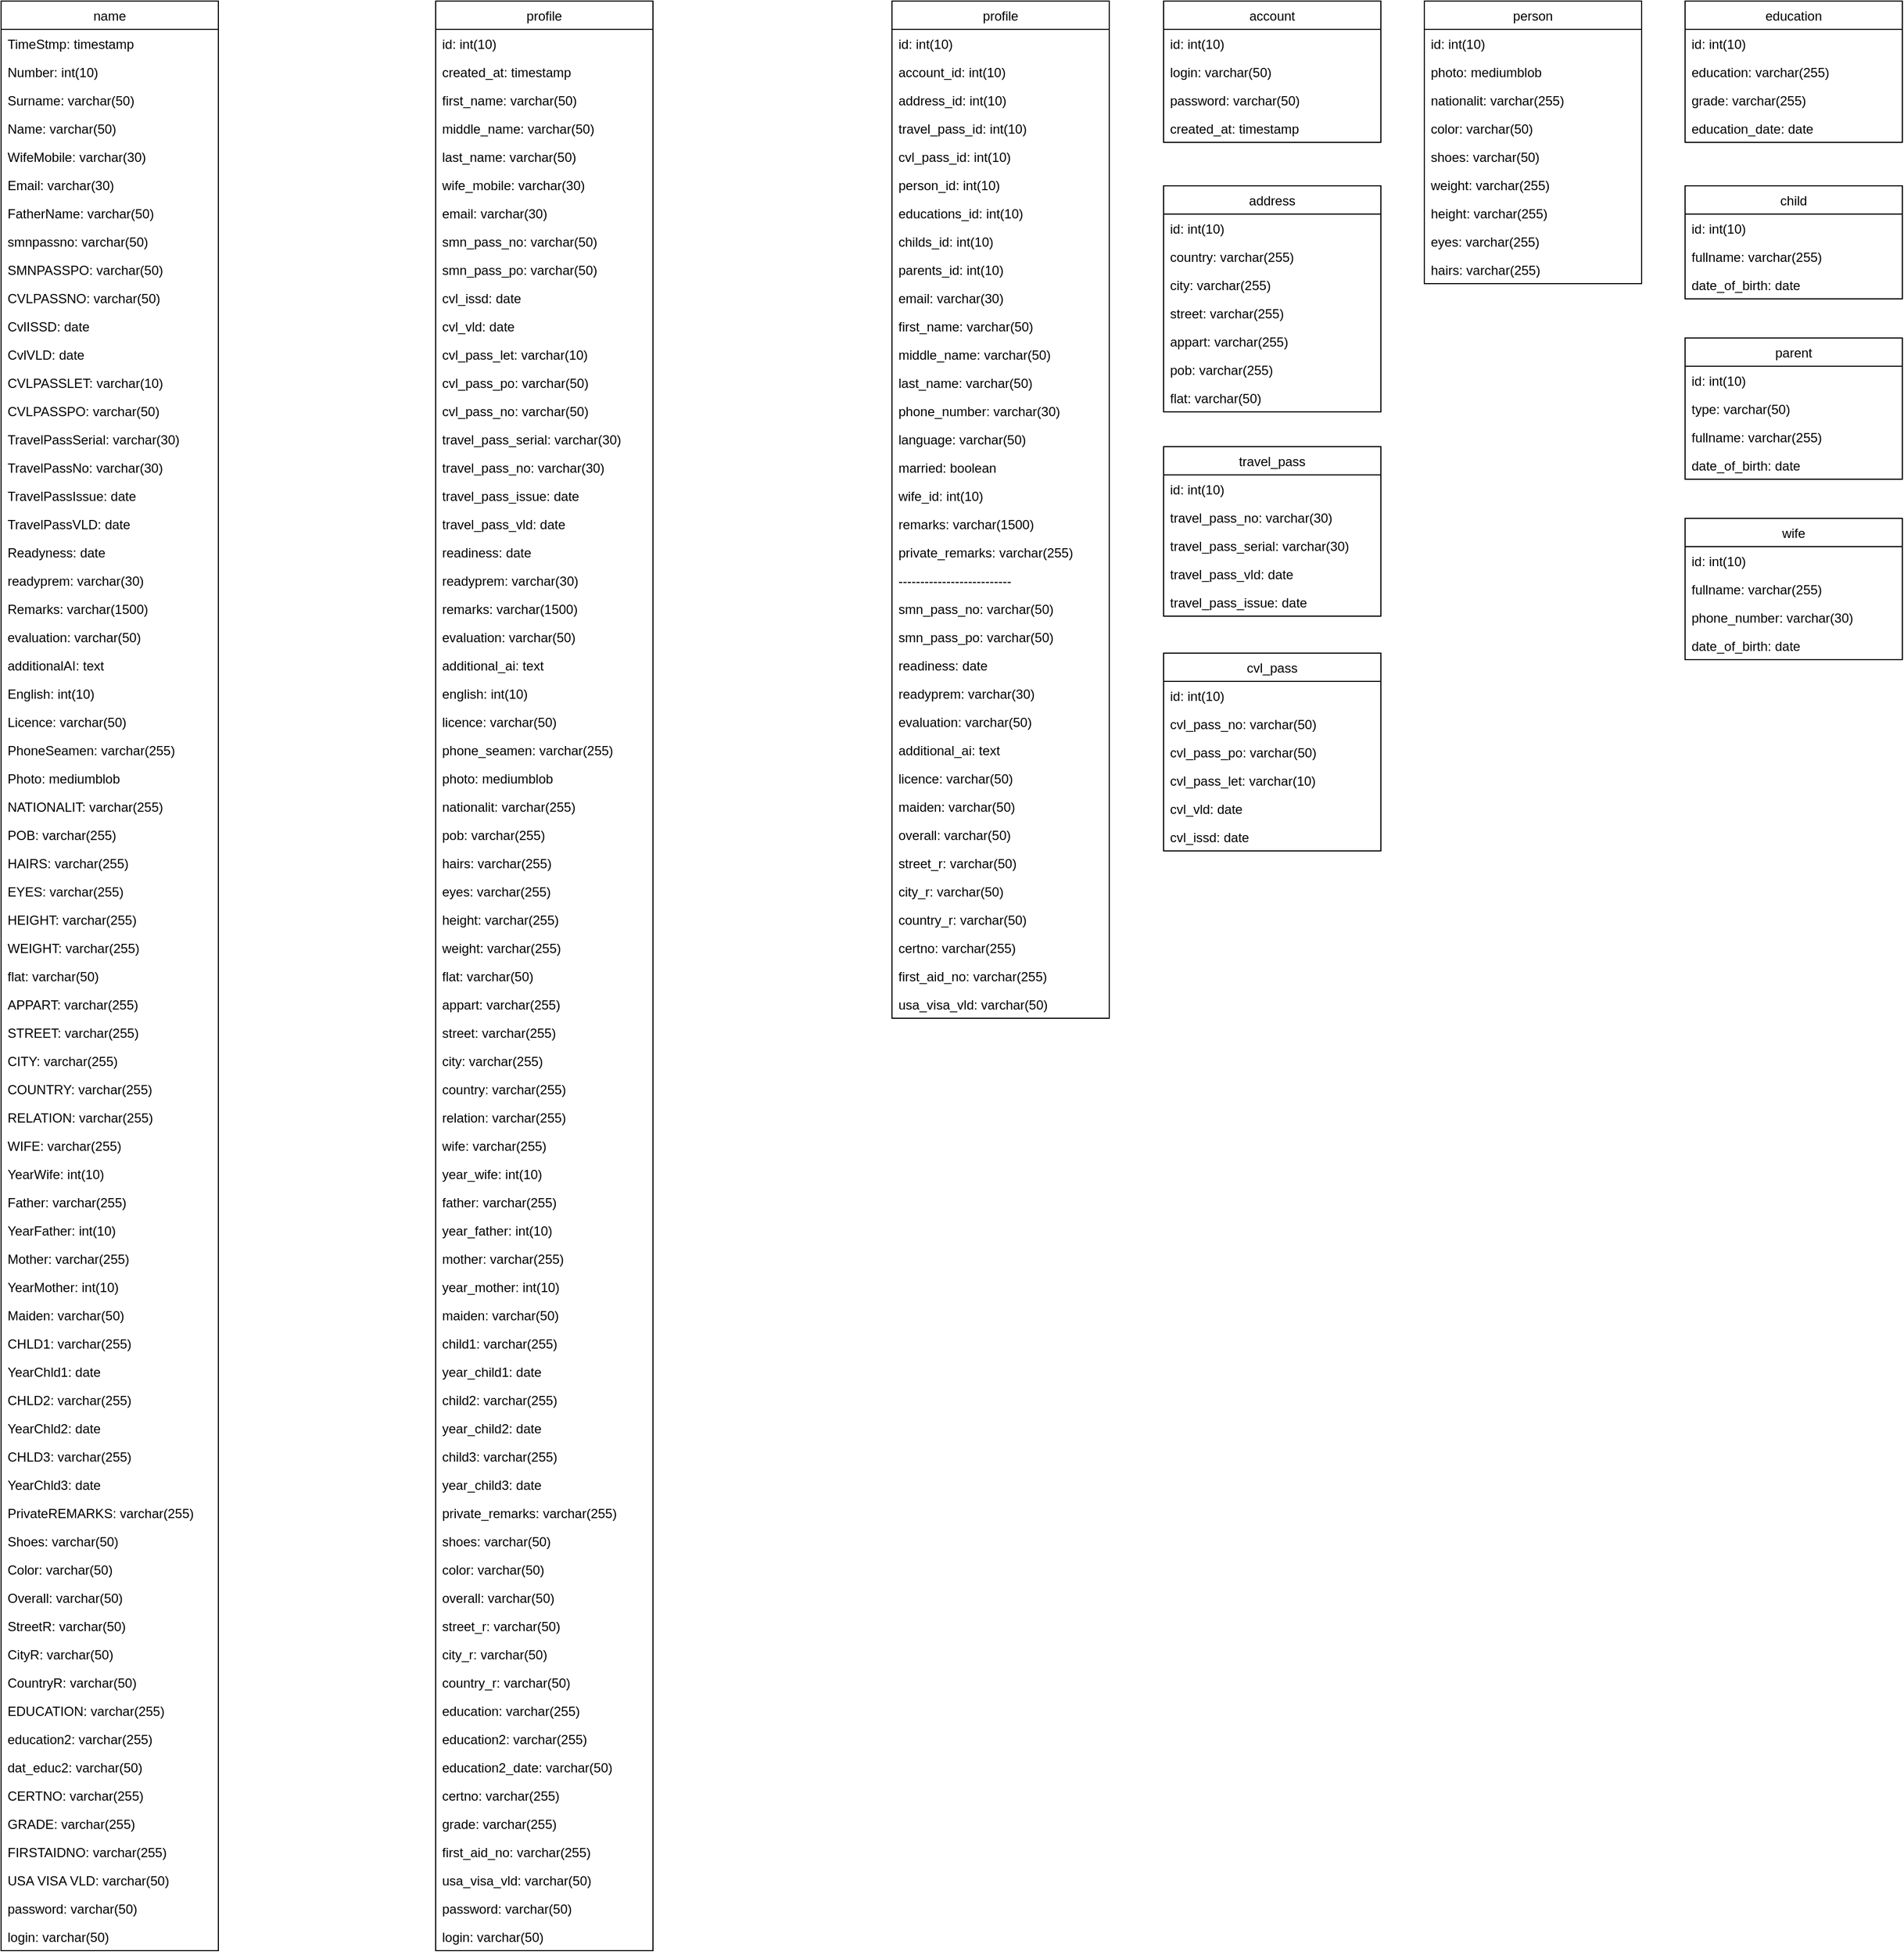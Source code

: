 <mxfile version="13.10.4"><diagram id="Z1aQ1YulIrn2bD6MnFcp" name="Page-1"><mxGraphModel dx="2480" dy="1406" grid="1" gridSize="10" guides="1" tooltips="1" connect="1" arrows="1" fold="1" page="1" pageScale="1" pageWidth="827" pageHeight="1169" math="0" shadow="0"><root><mxCell id="0"/><mxCell id="1" parent="0"/><mxCell id="71c2nlAvfF2TLHhZzBEx-2" value="name" style="swimlane;fontStyle=0;childLayout=stackLayout;horizontal=1;startSize=26;fillColor=none;horizontalStack=0;resizeParent=1;resizeParentMax=0;resizeLast=0;collapsible=1;marginBottom=0;" parent="1" vertex="1"><mxGeometry x="50" y="60" width="200" height="1794" as="geometry"/></mxCell><mxCell id="71c2nlAvfF2TLHhZzBEx-3" value="TimeStmp: timestamp " style="text;strokeColor=none;fillColor=none;align=left;verticalAlign=top;spacingLeft=4;spacingRight=4;overflow=hidden;rotatable=0;points=[[0,0.5],[1,0.5]];portConstraint=eastwest;" parent="71c2nlAvfF2TLHhZzBEx-2" vertex="1"><mxGeometry y="26" width="200" height="26" as="geometry"/></mxCell><mxCell id="71c2nlAvfF2TLHhZzBEx-4" value="Number: int(10)" style="text;strokeColor=none;fillColor=none;align=left;verticalAlign=top;spacingLeft=4;spacingRight=4;overflow=hidden;rotatable=0;points=[[0,0.5],[1,0.5]];portConstraint=eastwest;" parent="71c2nlAvfF2TLHhZzBEx-2" vertex="1"><mxGeometry y="52" width="200" height="26" as="geometry"/></mxCell><mxCell id="71c2nlAvfF2TLHhZzBEx-5" value="Surname: varchar(50)" style="text;strokeColor=none;fillColor=none;align=left;verticalAlign=top;spacingLeft=4;spacingRight=4;overflow=hidden;rotatable=0;points=[[0,0.5],[1,0.5]];portConstraint=eastwest;" parent="71c2nlAvfF2TLHhZzBEx-2" vertex="1"><mxGeometry y="78" width="200" height="26" as="geometry"/></mxCell><mxCell id="71c2nlAvfF2TLHhZzBEx-6" value="Name: varchar(50)" style="text;strokeColor=none;fillColor=none;align=left;verticalAlign=top;spacingLeft=4;spacingRight=4;overflow=hidden;rotatable=0;points=[[0,0.5],[1,0.5]];portConstraint=eastwest;" parent="71c2nlAvfF2TLHhZzBEx-2" vertex="1"><mxGeometry y="104" width="200" height="26" as="geometry"/></mxCell><mxCell id="71c2nlAvfF2TLHhZzBEx-7" value="WifeMobile: varchar(30)" style="text;strokeColor=none;fillColor=none;align=left;verticalAlign=top;spacingLeft=4;spacingRight=4;overflow=hidden;rotatable=0;points=[[0,0.5],[1,0.5]];portConstraint=eastwest;" parent="71c2nlAvfF2TLHhZzBEx-2" vertex="1"><mxGeometry y="130" width="200" height="26" as="geometry"/></mxCell><mxCell id="71c2nlAvfF2TLHhZzBEx-8" value="Email: varchar(30)" style="text;strokeColor=none;fillColor=none;align=left;verticalAlign=top;spacingLeft=4;spacingRight=4;overflow=hidden;rotatable=0;points=[[0,0.5],[1,0.5]];portConstraint=eastwest;" parent="71c2nlAvfF2TLHhZzBEx-2" vertex="1"><mxGeometry y="156" width="200" height="26" as="geometry"/></mxCell><mxCell id="71c2nlAvfF2TLHhZzBEx-9" value="FatherName: varchar(50)" style="text;strokeColor=none;fillColor=none;align=left;verticalAlign=top;spacingLeft=4;spacingRight=4;overflow=hidden;rotatable=0;points=[[0,0.5],[1,0.5]];portConstraint=eastwest;" parent="71c2nlAvfF2TLHhZzBEx-2" vertex="1"><mxGeometry y="182" width="200" height="26" as="geometry"/></mxCell><mxCell id="71c2nlAvfF2TLHhZzBEx-10" value="smnpassno: varchar(50)" style="text;strokeColor=none;fillColor=none;align=left;verticalAlign=top;spacingLeft=4;spacingRight=4;overflow=hidden;rotatable=0;points=[[0,0.5],[1,0.5]];portConstraint=eastwest;" parent="71c2nlAvfF2TLHhZzBEx-2" vertex="1"><mxGeometry y="208" width="200" height="26" as="geometry"/></mxCell><mxCell id="71c2nlAvfF2TLHhZzBEx-11" value="SMNPASSPO: varchar(50)" style="text;strokeColor=none;fillColor=none;align=left;verticalAlign=top;spacingLeft=4;spacingRight=4;overflow=hidden;rotatable=0;points=[[0,0.5],[1,0.5]];portConstraint=eastwest;" parent="71c2nlAvfF2TLHhZzBEx-2" vertex="1"><mxGeometry y="234" width="200" height="26" as="geometry"/></mxCell><mxCell id="71c2nlAvfF2TLHhZzBEx-12" value="CVLPASSNO: varchar(50)" style="text;strokeColor=none;fillColor=none;align=left;verticalAlign=top;spacingLeft=4;spacingRight=4;overflow=hidden;rotatable=0;points=[[0,0.5],[1,0.5]];portConstraint=eastwest;" parent="71c2nlAvfF2TLHhZzBEx-2" vertex="1"><mxGeometry y="260" width="200" height="26" as="geometry"/></mxCell><mxCell id="71c2nlAvfF2TLHhZzBEx-13" value="CvlISSD: date" style="text;strokeColor=none;fillColor=none;align=left;verticalAlign=top;spacingLeft=4;spacingRight=4;overflow=hidden;rotatable=0;points=[[0,0.5],[1,0.5]];portConstraint=eastwest;" parent="71c2nlAvfF2TLHhZzBEx-2" vertex="1"><mxGeometry y="286" width="200" height="26" as="geometry"/></mxCell><mxCell id="71c2nlAvfF2TLHhZzBEx-14" value="CvlVLD: date" style="text;strokeColor=none;fillColor=none;align=left;verticalAlign=top;spacingLeft=4;spacingRight=4;overflow=hidden;rotatable=0;points=[[0,0.5],[1,0.5]];portConstraint=eastwest;" parent="71c2nlAvfF2TLHhZzBEx-2" vertex="1"><mxGeometry y="312" width="200" height="26" as="geometry"/></mxCell><mxCell id="71c2nlAvfF2TLHhZzBEx-15" value="CVLPASSLET: varchar(10)" style="text;strokeColor=none;fillColor=none;align=left;verticalAlign=top;spacingLeft=4;spacingRight=4;overflow=hidden;rotatable=0;points=[[0,0.5],[1,0.5]];portConstraint=eastwest;" parent="71c2nlAvfF2TLHhZzBEx-2" vertex="1"><mxGeometry y="338" width="200" height="26" as="geometry"/></mxCell><mxCell id="71c2nlAvfF2TLHhZzBEx-16" value="CVLPASSPO: varchar(50)" style="text;strokeColor=none;fillColor=none;align=left;verticalAlign=top;spacingLeft=4;spacingRight=4;overflow=hidden;rotatable=0;points=[[0,0.5],[1,0.5]];portConstraint=eastwest;" parent="71c2nlAvfF2TLHhZzBEx-2" vertex="1"><mxGeometry y="364" width="200" height="26" as="geometry"/></mxCell><mxCell id="71c2nlAvfF2TLHhZzBEx-17" value="TravelPassSerial: varchar(30)" style="text;strokeColor=none;fillColor=none;align=left;verticalAlign=top;spacingLeft=4;spacingRight=4;overflow=hidden;rotatable=0;points=[[0,0.5],[1,0.5]];portConstraint=eastwest;" parent="71c2nlAvfF2TLHhZzBEx-2" vertex="1"><mxGeometry y="390" width="200" height="26" as="geometry"/></mxCell><mxCell id="71c2nlAvfF2TLHhZzBEx-18" value="TravelPassNo: varchar(30)" style="text;strokeColor=none;fillColor=none;align=left;verticalAlign=top;spacingLeft=4;spacingRight=4;overflow=hidden;rotatable=0;points=[[0,0.5],[1,0.5]];portConstraint=eastwest;" parent="71c2nlAvfF2TLHhZzBEx-2" vertex="1"><mxGeometry y="416" width="200" height="26" as="geometry"/></mxCell><mxCell id="71c2nlAvfF2TLHhZzBEx-19" value="TravelPassIssue: date" style="text;strokeColor=none;fillColor=none;align=left;verticalAlign=top;spacingLeft=4;spacingRight=4;overflow=hidden;rotatable=0;points=[[0,0.5],[1,0.5]];portConstraint=eastwest;" parent="71c2nlAvfF2TLHhZzBEx-2" vertex="1"><mxGeometry y="442" width="200" height="26" as="geometry"/></mxCell><mxCell id="71c2nlAvfF2TLHhZzBEx-20" value="TravelPassVLD: date" style="text;strokeColor=none;fillColor=none;align=left;verticalAlign=top;spacingLeft=4;spacingRight=4;overflow=hidden;rotatable=0;points=[[0,0.5],[1,0.5]];portConstraint=eastwest;" parent="71c2nlAvfF2TLHhZzBEx-2" vertex="1"><mxGeometry y="468" width="200" height="26" as="geometry"/></mxCell><mxCell id="71c2nlAvfF2TLHhZzBEx-21" value="Readyness: date" style="text;strokeColor=none;fillColor=none;align=left;verticalAlign=top;spacingLeft=4;spacingRight=4;overflow=hidden;rotatable=0;points=[[0,0.5],[1,0.5]];portConstraint=eastwest;" parent="71c2nlAvfF2TLHhZzBEx-2" vertex="1"><mxGeometry y="494" width="200" height="26" as="geometry"/></mxCell><mxCell id="71c2nlAvfF2TLHhZzBEx-22" value="readyprem: varchar(30)" style="text;strokeColor=none;fillColor=none;align=left;verticalAlign=top;spacingLeft=4;spacingRight=4;overflow=hidden;rotatable=0;points=[[0,0.5],[1,0.5]];portConstraint=eastwest;" parent="71c2nlAvfF2TLHhZzBEx-2" vertex="1"><mxGeometry y="520" width="200" height="26" as="geometry"/></mxCell><mxCell id="71c2nlAvfF2TLHhZzBEx-23" value="Remarks: varchar(1500)" style="text;strokeColor=none;fillColor=none;align=left;verticalAlign=top;spacingLeft=4;spacingRight=4;overflow=hidden;rotatable=0;points=[[0,0.5],[1,0.5]];portConstraint=eastwest;" parent="71c2nlAvfF2TLHhZzBEx-2" vertex="1"><mxGeometry y="546" width="200" height="26" as="geometry"/></mxCell><mxCell id="71c2nlAvfF2TLHhZzBEx-24" value="evaluation: varchar(50)" style="text;strokeColor=none;fillColor=none;align=left;verticalAlign=top;spacingLeft=4;spacingRight=4;overflow=hidden;rotatable=0;points=[[0,0.5],[1,0.5]];portConstraint=eastwest;" parent="71c2nlAvfF2TLHhZzBEx-2" vertex="1"><mxGeometry y="572" width="200" height="26" as="geometry"/></mxCell><mxCell id="71c2nlAvfF2TLHhZzBEx-25" value="additionalAI: text" style="text;strokeColor=none;fillColor=none;align=left;verticalAlign=top;spacingLeft=4;spacingRight=4;overflow=hidden;rotatable=0;points=[[0,0.5],[1,0.5]];portConstraint=eastwest;" parent="71c2nlAvfF2TLHhZzBEx-2" vertex="1"><mxGeometry y="598" width="200" height="26" as="geometry"/></mxCell><mxCell id="71c2nlAvfF2TLHhZzBEx-26" value="English: int(10)" style="text;strokeColor=none;fillColor=none;align=left;verticalAlign=top;spacingLeft=4;spacingRight=4;overflow=hidden;rotatable=0;points=[[0,0.5],[1,0.5]];portConstraint=eastwest;" parent="71c2nlAvfF2TLHhZzBEx-2" vertex="1"><mxGeometry y="624" width="200" height="26" as="geometry"/></mxCell><mxCell id="71c2nlAvfF2TLHhZzBEx-27" value="Licence: varchar(50)" style="text;strokeColor=none;fillColor=none;align=left;verticalAlign=top;spacingLeft=4;spacingRight=4;overflow=hidden;rotatable=0;points=[[0,0.5],[1,0.5]];portConstraint=eastwest;" parent="71c2nlAvfF2TLHhZzBEx-2" vertex="1"><mxGeometry y="650" width="200" height="26" as="geometry"/></mxCell><mxCell id="71c2nlAvfF2TLHhZzBEx-28" value="PhoneSeamen: varchar(255)" style="text;strokeColor=none;fillColor=none;align=left;verticalAlign=top;spacingLeft=4;spacingRight=4;overflow=hidden;rotatable=0;points=[[0,0.5],[1,0.5]];portConstraint=eastwest;" parent="71c2nlAvfF2TLHhZzBEx-2" vertex="1"><mxGeometry y="676" width="200" height="26" as="geometry"/></mxCell><mxCell id="71c2nlAvfF2TLHhZzBEx-29" value="Photo: mediumblob" style="text;strokeColor=none;fillColor=none;align=left;verticalAlign=top;spacingLeft=4;spacingRight=4;overflow=hidden;rotatable=0;points=[[0,0.5],[1,0.5]];portConstraint=eastwest;" parent="71c2nlAvfF2TLHhZzBEx-2" vertex="1"><mxGeometry y="702" width="200" height="26" as="geometry"/></mxCell><mxCell id="71c2nlAvfF2TLHhZzBEx-30" value="NATIONALIT: varchar(255)" style="text;strokeColor=none;fillColor=none;align=left;verticalAlign=top;spacingLeft=4;spacingRight=4;overflow=hidden;rotatable=0;points=[[0,0.5],[1,0.5]];portConstraint=eastwest;" parent="71c2nlAvfF2TLHhZzBEx-2" vertex="1"><mxGeometry y="728" width="200" height="26" as="geometry"/></mxCell><mxCell id="71c2nlAvfF2TLHhZzBEx-31" value="POB: varchar(255)" style="text;strokeColor=none;fillColor=none;align=left;verticalAlign=top;spacingLeft=4;spacingRight=4;overflow=hidden;rotatable=0;points=[[0,0.5],[1,0.5]];portConstraint=eastwest;" parent="71c2nlAvfF2TLHhZzBEx-2" vertex="1"><mxGeometry y="754" width="200" height="26" as="geometry"/></mxCell><mxCell id="71c2nlAvfF2TLHhZzBEx-32" value="HAIRS: varchar(255)" style="text;strokeColor=none;fillColor=none;align=left;verticalAlign=top;spacingLeft=4;spacingRight=4;overflow=hidden;rotatable=0;points=[[0,0.5],[1,0.5]];portConstraint=eastwest;" parent="71c2nlAvfF2TLHhZzBEx-2" vertex="1"><mxGeometry y="780" width="200" height="26" as="geometry"/></mxCell><mxCell id="71c2nlAvfF2TLHhZzBEx-33" value="EYES: varchar(255)" style="text;strokeColor=none;fillColor=none;align=left;verticalAlign=top;spacingLeft=4;spacingRight=4;overflow=hidden;rotatable=0;points=[[0,0.5],[1,0.5]];portConstraint=eastwest;" parent="71c2nlAvfF2TLHhZzBEx-2" vertex="1"><mxGeometry y="806" width="200" height="26" as="geometry"/></mxCell><mxCell id="71c2nlAvfF2TLHhZzBEx-34" value="HEIGHT: varchar(255)" style="text;strokeColor=none;fillColor=none;align=left;verticalAlign=top;spacingLeft=4;spacingRight=4;overflow=hidden;rotatable=0;points=[[0,0.5],[1,0.5]];portConstraint=eastwest;" parent="71c2nlAvfF2TLHhZzBEx-2" vertex="1"><mxGeometry y="832" width="200" height="26" as="geometry"/></mxCell><mxCell id="71c2nlAvfF2TLHhZzBEx-35" value="WEIGHT: varchar(255)" style="text;strokeColor=none;fillColor=none;align=left;verticalAlign=top;spacingLeft=4;spacingRight=4;overflow=hidden;rotatable=0;points=[[0,0.5],[1,0.5]];portConstraint=eastwest;" parent="71c2nlAvfF2TLHhZzBEx-2" vertex="1"><mxGeometry y="858" width="200" height="26" as="geometry"/></mxCell><mxCell id="71c2nlAvfF2TLHhZzBEx-36" value="flat: varchar(50)" style="text;strokeColor=none;fillColor=none;align=left;verticalAlign=top;spacingLeft=4;spacingRight=4;overflow=hidden;rotatable=0;points=[[0,0.5],[1,0.5]];portConstraint=eastwest;" parent="71c2nlAvfF2TLHhZzBEx-2" vertex="1"><mxGeometry y="884" width="200" height="26" as="geometry"/></mxCell><mxCell id="71c2nlAvfF2TLHhZzBEx-37" value="APPART: varchar(255)" style="text;strokeColor=none;fillColor=none;align=left;verticalAlign=top;spacingLeft=4;spacingRight=4;overflow=hidden;rotatable=0;points=[[0,0.5],[1,0.5]];portConstraint=eastwest;" parent="71c2nlAvfF2TLHhZzBEx-2" vertex="1"><mxGeometry y="910" width="200" height="26" as="geometry"/></mxCell><mxCell id="71c2nlAvfF2TLHhZzBEx-38" value="STREET: varchar(255)" style="text;strokeColor=none;fillColor=none;align=left;verticalAlign=top;spacingLeft=4;spacingRight=4;overflow=hidden;rotatable=0;points=[[0,0.5],[1,0.5]];portConstraint=eastwest;" parent="71c2nlAvfF2TLHhZzBEx-2" vertex="1"><mxGeometry y="936" width="200" height="26" as="geometry"/></mxCell><mxCell id="71c2nlAvfF2TLHhZzBEx-39" value="CITY: varchar(255)" style="text;strokeColor=none;fillColor=none;align=left;verticalAlign=top;spacingLeft=4;spacingRight=4;overflow=hidden;rotatable=0;points=[[0,0.5],[1,0.5]];portConstraint=eastwest;" parent="71c2nlAvfF2TLHhZzBEx-2" vertex="1"><mxGeometry y="962" width="200" height="26" as="geometry"/></mxCell><mxCell id="71c2nlAvfF2TLHhZzBEx-40" value="COUNTRY: varchar(255)" style="text;strokeColor=none;fillColor=none;align=left;verticalAlign=top;spacingLeft=4;spacingRight=4;overflow=hidden;rotatable=0;points=[[0,0.5],[1,0.5]];portConstraint=eastwest;" parent="71c2nlAvfF2TLHhZzBEx-2" vertex="1"><mxGeometry y="988" width="200" height="26" as="geometry"/></mxCell><mxCell id="71c2nlAvfF2TLHhZzBEx-41" value="RELATION: varchar(255)" style="text;strokeColor=none;fillColor=none;align=left;verticalAlign=top;spacingLeft=4;spacingRight=4;overflow=hidden;rotatable=0;points=[[0,0.5],[1,0.5]];portConstraint=eastwest;" parent="71c2nlAvfF2TLHhZzBEx-2" vertex="1"><mxGeometry y="1014" width="200" height="26" as="geometry"/></mxCell><mxCell id="71c2nlAvfF2TLHhZzBEx-42" value="WIFE: varchar(255)" style="text;strokeColor=none;fillColor=none;align=left;verticalAlign=top;spacingLeft=4;spacingRight=4;overflow=hidden;rotatable=0;points=[[0,0.5],[1,0.5]];portConstraint=eastwest;" parent="71c2nlAvfF2TLHhZzBEx-2" vertex="1"><mxGeometry y="1040" width="200" height="26" as="geometry"/></mxCell><mxCell id="71c2nlAvfF2TLHhZzBEx-43" value="YearWife: int(10)" style="text;strokeColor=none;fillColor=none;align=left;verticalAlign=top;spacingLeft=4;spacingRight=4;overflow=hidden;rotatable=0;points=[[0,0.5],[1,0.5]];portConstraint=eastwest;" parent="71c2nlAvfF2TLHhZzBEx-2" vertex="1"><mxGeometry y="1066" width="200" height="26" as="geometry"/></mxCell><mxCell id="71c2nlAvfF2TLHhZzBEx-44" value="Father: varchar(255)" style="text;strokeColor=none;fillColor=none;align=left;verticalAlign=top;spacingLeft=4;spacingRight=4;overflow=hidden;rotatable=0;points=[[0,0.5],[1,0.5]];portConstraint=eastwest;" parent="71c2nlAvfF2TLHhZzBEx-2" vertex="1"><mxGeometry y="1092" width="200" height="26" as="geometry"/></mxCell><mxCell id="71c2nlAvfF2TLHhZzBEx-45" value="YearFather: int(10)" style="text;strokeColor=none;fillColor=none;align=left;verticalAlign=top;spacingLeft=4;spacingRight=4;overflow=hidden;rotatable=0;points=[[0,0.5],[1,0.5]];portConstraint=eastwest;" parent="71c2nlAvfF2TLHhZzBEx-2" vertex="1"><mxGeometry y="1118" width="200" height="26" as="geometry"/></mxCell><mxCell id="71c2nlAvfF2TLHhZzBEx-46" value="Mother: varchar(255)" style="text;strokeColor=none;fillColor=none;align=left;verticalAlign=top;spacingLeft=4;spacingRight=4;overflow=hidden;rotatable=0;points=[[0,0.5],[1,0.5]];portConstraint=eastwest;" parent="71c2nlAvfF2TLHhZzBEx-2" vertex="1"><mxGeometry y="1144" width="200" height="26" as="geometry"/></mxCell><mxCell id="71c2nlAvfF2TLHhZzBEx-47" value="YearMother: int(10)" style="text;strokeColor=none;fillColor=none;align=left;verticalAlign=top;spacingLeft=4;spacingRight=4;overflow=hidden;rotatable=0;points=[[0,0.5],[1,0.5]];portConstraint=eastwest;" parent="71c2nlAvfF2TLHhZzBEx-2" vertex="1"><mxGeometry y="1170" width="200" height="26" as="geometry"/></mxCell><mxCell id="71c2nlAvfF2TLHhZzBEx-48" value="Maiden: varchar(50)" style="text;strokeColor=none;fillColor=none;align=left;verticalAlign=top;spacingLeft=4;spacingRight=4;overflow=hidden;rotatable=0;points=[[0,0.5],[1,0.5]];portConstraint=eastwest;" parent="71c2nlAvfF2TLHhZzBEx-2" vertex="1"><mxGeometry y="1196" width="200" height="26" as="geometry"/></mxCell><mxCell id="71c2nlAvfF2TLHhZzBEx-49" value="CHLD1: varchar(255)" style="text;strokeColor=none;fillColor=none;align=left;verticalAlign=top;spacingLeft=4;spacingRight=4;overflow=hidden;rotatable=0;points=[[0,0.5],[1,0.5]];portConstraint=eastwest;" parent="71c2nlAvfF2TLHhZzBEx-2" vertex="1"><mxGeometry y="1222" width="200" height="26" as="geometry"/></mxCell><mxCell id="71c2nlAvfF2TLHhZzBEx-50" value="YearChld1: date" style="text;strokeColor=none;fillColor=none;align=left;verticalAlign=top;spacingLeft=4;spacingRight=4;overflow=hidden;rotatable=0;points=[[0,0.5],[1,0.5]];portConstraint=eastwest;" parent="71c2nlAvfF2TLHhZzBEx-2" vertex="1"><mxGeometry y="1248" width="200" height="26" as="geometry"/></mxCell><mxCell id="71c2nlAvfF2TLHhZzBEx-51" value="CHLD2: varchar(255)" style="text;strokeColor=none;fillColor=none;align=left;verticalAlign=top;spacingLeft=4;spacingRight=4;overflow=hidden;rotatable=0;points=[[0,0.5],[1,0.5]];portConstraint=eastwest;" parent="71c2nlAvfF2TLHhZzBEx-2" vertex="1"><mxGeometry y="1274" width="200" height="26" as="geometry"/></mxCell><mxCell id="71c2nlAvfF2TLHhZzBEx-52" value="YearChld2: date" style="text;strokeColor=none;fillColor=none;align=left;verticalAlign=top;spacingLeft=4;spacingRight=4;overflow=hidden;rotatable=0;points=[[0,0.5],[1,0.5]];portConstraint=eastwest;" parent="71c2nlAvfF2TLHhZzBEx-2" vertex="1"><mxGeometry y="1300" width="200" height="26" as="geometry"/></mxCell><mxCell id="71c2nlAvfF2TLHhZzBEx-53" value="CHLD3: varchar(255)" style="text;strokeColor=none;fillColor=none;align=left;verticalAlign=top;spacingLeft=4;spacingRight=4;overflow=hidden;rotatable=0;points=[[0,0.5],[1,0.5]];portConstraint=eastwest;" parent="71c2nlAvfF2TLHhZzBEx-2" vertex="1"><mxGeometry y="1326" width="200" height="26" as="geometry"/></mxCell><mxCell id="71c2nlAvfF2TLHhZzBEx-54" value="YearChld3: date" style="text;strokeColor=none;fillColor=none;align=left;verticalAlign=top;spacingLeft=4;spacingRight=4;overflow=hidden;rotatable=0;points=[[0,0.5],[1,0.5]];portConstraint=eastwest;" parent="71c2nlAvfF2TLHhZzBEx-2" vertex="1"><mxGeometry y="1352" width="200" height="26" as="geometry"/></mxCell><mxCell id="71c2nlAvfF2TLHhZzBEx-55" value="PrivateREMARKS: varchar(255)" style="text;strokeColor=none;fillColor=none;align=left;verticalAlign=top;spacingLeft=4;spacingRight=4;overflow=hidden;rotatable=0;points=[[0,0.5],[1,0.5]];portConstraint=eastwest;" parent="71c2nlAvfF2TLHhZzBEx-2" vertex="1"><mxGeometry y="1378" width="200" height="26" as="geometry"/></mxCell><mxCell id="71c2nlAvfF2TLHhZzBEx-56" value="Shoes: varchar(50)" style="text;strokeColor=none;fillColor=none;align=left;verticalAlign=top;spacingLeft=4;spacingRight=4;overflow=hidden;rotatable=0;points=[[0,0.5],[1,0.5]];portConstraint=eastwest;" parent="71c2nlAvfF2TLHhZzBEx-2" vertex="1"><mxGeometry y="1404" width="200" height="26" as="geometry"/></mxCell><mxCell id="71c2nlAvfF2TLHhZzBEx-57" value="Color: varchar(50)" style="text;strokeColor=none;fillColor=none;align=left;verticalAlign=top;spacingLeft=4;spacingRight=4;overflow=hidden;rotatable=0;points=[[0,0.5],[1,0.5]];portConstraint=eastwest;" parent="71c2nlAvfF2TLHhZzBEx-2" vertex="1"><mxGeometry y="1430" width="200" height="26" as="geometry"/></mxCell><mxCell id="71c2nlAvfF2TLHhZzBEx-58" value="Overall: varchar(50)" style="text;strokeColor=none;fillColor=none;align=left;verticalAlign=top;spacingLeft=4;spacingRight=4;overflow=hidden;rotatable=0;points=[[0,0.5],[1,0.5]];portConstraint=eastwest;" parent="71c2nlAvfF2TLHhZzBEx-2" vertex="1"><mxGeometry y="1456" width="200" height="26" as="geometry"/></mxCell><mxCell id="71c2nlAvfF2TLHhZzBEx-59" value="StreetR: varchar(50)" style="text;strokeColor=none;fillColor=none;align=left;verticalAlign=top;spacingLeft=4;spacingRight=4;overflow=hidden;rotatable=0;points=[[0,0.5],[1,0.5]];portConstraint=eastwest;" parent="71c2nlAvfF2TLHhZzBEx-2" vertex="1"><mxGeometry y="1482" width="200" height="26" as="geometry"/></mxCell><mxCell id="71c2nlAvfF2TLHhZzBEx-60" value="CityR: varchar(50)" style="text;strokeColor=none;fillColor=none;align=left;verticalAlign=top;spacingLeft=4;spacingRight=4;overflow=hidden;rotatable=0;points=[[0,0.5],[1,0.5]];portConstraint=eastwest;" parent="71c2nlAvfF2TLHhZzBEx-2" vertex="1"><mxGeometry y="1508" width="200" height="26" as="geometry"/></mxCell><mxCell id="71c2nlAvfF2TLHhZzBEx-61" value="CountryR: varchar(50)" style="text;strokeColor=none;fillColor=none;align=left;verticalAlign=top;spacingLeft=4;spacingRight=4;overflow=hidden;rotatable=0;points=[[0,0.5],[1,0.5]];portConstraint=eastwest;" parent="71c2nlAvfF2TLHhZzBEx-2" vertex="1"><mxGeometry y="1534" width="200" height="26" as="geometry"/></mxCell><mxCell id="71c2nlAvfF2TLHhZzBEx-62" value="EDUCATION: varchar(255)" style="text;strokeColor=none;fillColor=none;align=left;verticalAlign=top;spacingLeft=4;spacingRight=4;overflow=hidden;rotatable=0;points=[[0,0.5],[1,0.5]];portConstraint=eastwest;" parent="71c2nlAvfF2TLHhZzBEx-2" vertex="1"><mxGeometry y="1560" width="200" height="26" as="geometry"/></mxCell><mxCell id="71c2nlAvfF2TLHhZzBEx-63" value="education2: varchar(255)" style="text;strokeColor=none;fillColor=none;align=left;verticalAlign=top;spacingLeft=4;spacingRight=4;overflow=hidden;rotatable=0;points=[[0,0.5],[1,0.5]];portConstraint=eastwest;" parent="71c2nlAvfF2TLHhZzBEx-2" vertex="1"><mxGeometry y="1586" width="200" height="26" as="geometry"/></mxCell><mxCell id="71c2nlAvfF2TLHhZzBEx-64" value="dat_educ2: varchar(50)" style="text;strokeColor=none;fillColor=none;align=left;verticalAlign=top;spacingLeft=4;spacingRight=4;overflow=hidden;rotatable=0;points=[[0,0.5],[1,0.5]];portConstraint=eastwest;" parent="71c2nlAvfF2TLHhZzBEx-2" vertex="1"><mxGeometry y="1612" width="200" height="26" as="geometry"/></mxCell><mxCell id="71c2nlAvfF2TLHhZzBEx-65" value="CERTNO: varchar(255)" style="text;strokeColor=none;fillColor=none;align=left;verticalAlign=top;spacingLeft=4;spacingRight=4;overflow=hidden;rotatable=0;points=[[0,0.5],[1,0.5]];portConstraint=eastwest;" parent="71c2nlAvfF2TLHhZzBEx-2" vertex="1"><mxGeometry y="1638" width="200" height="26" as="geometry"/></mxCell><mxCell id="71c2nlAvfF2TLHhZzBEx-66" value="GRADE: varchar(255)" style="text;strokeColor=none;fillColor=none;align=left;verticalAlign=top;spacingLeft=4;spacingRight=4;overflow=hidden;rotatable=0;points=[[0,0.5],[1,0.5]];portConstraint=eastwest;" parent="71c2nlAvfF2TLHhZzBEx-2" vertex="1"><mxGeometry y="1664" width="200" height="26" as="geometry"/></mxCell><mxCell id="71c2nlAvfF2TLHhZzBEx-67" value="FIRSTAIDNO: varchar(255)" style="text;strokeColor=none;fillColor=none;align=left;verticalAlign=top;spacingLeft=4;spacingRight=4;overflow=hidden;rotatable=0;points=[[0,0.5],[1,0.5]];portConstraint=eastwest;" parent="71c2nlAvfF2TLHhZzBEx-2" vertex="1"><mxGeometry y="1690" width="200" height="26" as="geometry"/></mxCell><mxCell id="71c2nlAvfF2TLHhZzBEx-68" value="USA VISA VLD: varchar(50)" style="text;strokeColor=none;fillColor=none;align=left;verticalAlign=top;spacingLeft=4;spacingRight=4;overflow=hidden;rotatable=0;points=[[0,0.5],[1,0.5]];portConstraint=eastwest;" parent="71c2nlAvfF2TLHhZzBEx-2" vertex="1"><mxGeometry y="1716" width="200" height="26" as="geometry"/></mxCell><mxCell id="71c2nlAvfF2TLHhZzBEx-69" value="password: varchar(50)" style="text;strokeColor=none;fillColor=none;align=left;verticalAlign=top;spacingLeft=4;spacingRight=4;overflow=hidden;rotatable=0;points=[[0,0.5],[1,0.5]];portConstraint=eastwest;" parent="71c2nlAvfF2TLHhZzBEx-2" vertex="1"><mxGeometry y="1742" width="200" height="26" as="geometry"/></mxCell><mxCell id="71c2nlAvfF2TLHhZzBEx-70" value="login: varchar(50)" style="text;strokeColor=none;fillColor=none;align=left;verticalAlign=top;spacingLeft=4;spacingRight=4;overflow=hidden;rotatable=0;points=[[0,0.5],[1,0.5]];portConstraint=eastwest;" parent="71c2nlAvfF2TLHhZzBEx-2" vertex="1"><mxGeometry y="1768" width="200" height="26" as="geometry"/></mxCell><mxCell id="5McWarcyw_RFAY5SrqwY-1" value="profile" style="swimlane;fontStyle=0;childLayout=stackLayout;horizontal=1;startSize=26;fillColor=none;horizontalStack=0;resizeParent=1;resizeParentMax=0;resizeLast=0;collapsible=1;marginBottom=0;" vertex="1" parent="1"><mxGeometry x="450" y="60" width="200" height="1794" as="geometry"/></mxCell><mxCell id="5McWarcyw_RFAY5SrqwY-3" value="id: int(10)" style="text;strokeColor=none;fillColor=none;align=left;verticalAlign=top;spacingLeft=4;spacingRight=4;overflow=hidden;rotatable=0;points=[[0,0.5],[1,0.5]];portConstraint=eastwest;" vertex="1" parent="5McWarcyw_RFAY5SrqwY-1"><mxGeometry y="26" width="200" height="26" as="geometry"/></mxCell><mxCell id="5McWarcyw_RFAY5SrqwY-2" value="created_at: timestamp " style="text;strokeColor=none;fillColor=none;align=left;verticalAlign=top;spacingLeft=4;spacingRight=4;overflow=hidden;rotatable=0;points=[[0,0.5],[1,0.5]];portConstraint=eastwest;" vertex="1" parent="5McWarcyw_RFAY5SrqwY-1"><mxGeometry y="52" width="200" height="26" as="geometry"/></mxCell><mxCell id="5McWarcyw_RFAY5SrqwY-4" value="first_name: varchar(50)" style="text;strokeColor=none;fillColor=none;align=left;verticalAlign=top;spacingLeft=4;spacingRight=4;overflow=hidden;rotatable=0;points=[[0,0.5],[1,0.5]];portConstraint=eastwest;" vertex="1" parent="5McWarcyw_RFAY5SrqwY-1"><mxGeometry y="78" width="200" height="26" as="geometry"/></mxCell><mxCell id="5McWarcyw_RFAY5SrqwY-8" value="middle_name: varchar(50)" style="text;strokeColor=none;fillColor=none;align=left;verticalAlign=top;spacingLeft=4;spacingRight=4;overflow=hidden;rotatable=0;points=[[0,0.5],[1,0.5]];portConstraint=eastwest;" vertex="1" parent="5McWarcyw_RFAY5SrqwY-1"><mxGeometry y="104" width="200" height="26" as="geometry"/></mxCell><mxCell id="5McWarcyw_RFAY5SrqwY-5" value="last_name: varchar(50)" style="text;strokeColor=none;fillColor=none;align=left;verticalAlign=top;spacingLeft=4;spacingRight=4;overflow=hidden;rotatable=0;points=[[0,0.5],[1,0.5]];portConstraint=eastwest;" vertex="1" parent="5McWarcyw_RFAY5SrqwY-1"><mxGeometry y="130" width="200" height="26" as="geometry"/></mxCell><mxCell id="5McWarcyw_RFAY5SrqwY-6" value="wife_mobile: varchar(30)" style="text;strokeColor=none;fillColor=none;align=left;verticalAlign=top;spacingLeft=4;spacingRight=4;overflow=hidden;rotatable=0;points=[[0,0.5],[1,0.5]];portConstraint=eastwest;" vertex="1" parent="5McWarcyw_RFAY5SrqwY-1"><mxGeometry y="156" width="200" height="26" as="geometry"/></mxCell><mxCell id="5McWarcyw_RFAY5SrqwY-7" value="email: varchar(30)" style="text;strokeColor=none;fillColor=none;align=left;verticalAlign=top;spacingLeft=4;spacingRight=4;overflow=hidden;rotatable=0;points=[[0,0.5],[1,0.5]];portConstraint=eastwest;" vertex="1" parent="5McWarcyw_RFAY5SrqwY-1"><mxGeometry y="182" width="200" height="26" as="geometry"/></mxCell><mxCell id="5McWarcyw_RFAY5SrqwY-9" value="smn_pass_no: varchar(50)" style="text;strokeColor=none;fillColor=none;align=left;verticalAlign=top;spacingLeft=4;spacingRight=4;overflow=hidden;rotatable=0;points=[[0,0.5],[1,0.5]];portConstraint=eastwest;" vertex="1" parent="5McWarcyw_RFAY5SrqwY-1"><mxGeometry y="208" width="200" height="26" as="geometry"/></mxCell><mxCell id="5McWarcyw_RFAY5SrqwY-10" value="smn_pass_po: varchar(50)" style="text;strokeColor=none;fillColor=none;align=left;verticalAlign=top;spacingLeft=4;spacingRight=4;overflow=hidden;rotatable=0;points=[[0,0.5],[1,0.5]];portConstraint=eastwest;" vertex="1" parent="5McWarcyw_RFAY5SrqwY-1"><mxGeometry y="234" width="200" height="26" as="geometry"/></mxCell><mxCell id="5McWarcyw_RFAY5SrqwY-12" value="cvl_issd: date" style="text;strokeColor=none;fillColor=none;align=left;verticalAlign=top;spacingLeft=4;spacingRight=4;overflow=hidden;rotatable=0;points=[[0,0.5],[1,0.5]];portConstraint=eastwest;" vertex="1" parent="5McWarcyw_RFAY5SrqwY-1"><mxGeometry y="260" width="200" height="26" as="geometry"/></mxCell><mxCell id="5McWarcyw_RFAY5SrqwY-13" value="cvl_vld: date" style="text;strokeColor=none;fillColor=none;align=left;verticalAlign=top;spacingLeft=4;spacingRight=4;overflow=hidden;rotatable=0;points=[[0,0.5],[1,0.5]];portConstraint=eastwest;" vertex="1" parent="5McWarcyw_RFAY5SrqwY-1"><mxGeometry y="286" width="200" height="26" as="geometry"/></mxCell><mxCell id="5McWarcyw_RFAY5SrqwY-14" value="cvl_pass_let: varchar(10)" style="text;strokeColor=none;fillColor=none;align=left;verticalAlign=top;spacingLeft=4;spacingRight=4;overflow=hidden;rotatable=0;points=[[0,0.5],[1,0.5]];portConstraint=eastwest;" vertex="1" parent="5McWarcyw_RFAY5SrqwY-1"><mxGeometry y="312" width="200" height="26" as="geometry"/></mxCell><mxCell id="5McWarcyw_RFAY5SrqwY-15" value="cvl_pass_po: varchar(50)" style="text;strokeColor=none;fillColor=none;align=left;verticalAlign=top;spacingLeft=4;spacingRight=4;overflow=hidden;rotatable=0;points=[[0,0.5],[1,0.5]];portConstraint=eastwest;" vertex="1" parent="5McWarcyw_RFAY5SrqwY-1"><mxGeometry y="338" width="200" height="26" as="geometry"/></mxCell><mxCell id="5McWarcyw_RFAY5SrqwY-11" value="cvl_pass_no: varchar(50)" style="text;strokeColor=none;fillColor=none;align=left;verticalAlign=top;spacingLeft=4;spacingRight=4;overflow=hidden;rotatable=0;points=[[0,0.5],[1,0.5]];portConstraint=eastwest;" vertex="1" parent="5McWarcyw_RFAY5SrqwY-1"><mxGeometry y="364" width="200" height="26" as="geometry"/></mxCell><mxCell id="5McWarcyw_RFAY5SrqwY-16" value="travel_pass_serial: varchar(30)" style="text;strokeColor=none;fillColor=none;align=left;verticalAlign=top;spacingLeft=4;spacingRight=4;overflow=hidden;rotatable=0;points=[[0,0.5],[1,0.5]];portConstraint=eastwest;" vertex="1" parent="5McWarcyw_RFAY5SrqwY-1"><mxGeometry y="390" width="200" height="26" as="geometry"/></mxCell><mxCell id="5McWarcyw_RFAY5SrqwY-17" value="travel_pass_no: varchar(30)" style="text;strokeColor=none;fillColor=none;align=left;verticalAlign=top;spacingLeft=4;spacingRight=4;overflow=hidden;rotatable=0;points=[[0,0.5],[1,0.5]];portConstraint=eastwest;" vertex="1" parent="5McWarcyw_RFAY5SrqwY-1"><mxGeometry y="416" width="200" height="26" as="geometry"/></mxCell><mxCell id="5McWarcyw_RFAY5SrqwY-18" value="travel_pass_issue: date" style="text;strokeColor=none;fillColor=none;align=left;verticalAlign=top;spacingLeft=4;spacingRight=4;overflow=hidden;rotatable=0;points=[[0,0.5],[1,0.5]];portConstraint=eastwest;" vertex="1" parent="5McWarcyw_RFAY5SrqwY-1"><mxGeometry y="442" width="200" height="26" as="geometry"/></mxCell><mxCell id="5McWarcyw_RFAY5SrqwY-19" value="travel_pass_vld: date" style="text;strokeColor=none;fillColor=none;align=left;verticalAlign=top;spacingLeft=4;spacingRight=4;overflow=hidden;rotatable=0;points=[[0,0.5],[1,0.5]];portConstraint=eastwest;" vertex="1" parent="5McWarcyw_RFAY5SrqwY-1"><mxGeometry y="468" width="200" height="26" as="geometry"/></mxCell><mxCell id="5McWarcyw_RFAY5SrqwY-20" value="readiness: date" style="text;strokeColor=none;fillColor=none;align=left;verticalAlign=top;spacingLeft=4;spacingRight=4;overflow=hidden;rotatable=0;points=[[0,0.5],[1,0.5]];portConstraint=eastwest;" vertex="1" parent="5McWarcyw_RFAY5SrqwY-1"><mxGeometry y="494" width="200" height="26" as="geometry"/></mxCell><mxCell id="5McWarcyw_RFAY5SrqwY-21" value="readyprem: varchar(30)" style="text;strokeColor=none;fillColor=none;align=left;verticalAlign=top;spacingLeft=4;spacingRight=4;overflow=hidden;rotatable=0;points=[[0,0.5],[1,0.5]];portConstraint=eastwest;" vertex="1" parent="5McWarcyw_RFAY5SrqwY-1"><mxGeometry y="520" width="200" height="26" as="geometry"/></mxCell><mxCell id="5McWarcyw_RFAY5SrqwY-22" value="remarks: varchar(1500)" style="text;strokeColor=none;fillColor=none;align=left;verticalAlign=top;spacingLeft=4;spacingRight=4;overflow=hidden;rotatable=0;points=[[0,0.5],[1,0.5]];portConstraint=eastwest;" vertex="1" parent="5McWarcyw_RFAY5SrqwY-1"><mxGeometry y="546" width="200" height="26" as="geometry"/></mxCell><mxCell id="5McWarcyw_RFAY5SrqwY-23" value="evaluation: varchar(50)" style="text;strokeColor=none;fillColor=none;align=left;verticalAlign=top;spacingLeft=4;spacingRight=4;overflow=hidden;rotatable=0;points=[[0,0.5],[1,0.5]];portConstraint=eastwest;" vertex="1" parent="5McWarcyw_RFAY5SrqwY-1"><mxGeometry y="572" width="200" height="26" as="geometry"/></mxCell><mxCell id="5McWarcyw_RFAY5SrqwY-24" value="additional_ai: text" style="text;strokeColor=none;fillColor=none;align=left;verticalAlign=top;spacingLeft=4;spacingRight=4;overflow=hidden;rotatable=0;points=[[0,0.5],[1,0.5]];portConstraint=eastwest;" vertex="1" parent="5McWarcyw_RFAY5SrqwY-1"><mxGeometry y="598" width="200" height="26" as="geometry"/></mxCell><mxCell id="5McWarcyw_RFAY5SrqwY-25" value="english: int(10)" style="text;strokeColor=none;fillColor=none;align=left;verticalAlign=top;spacingLeft=4;spacingRight=4;overflow=hidden;rotatable=0;points=[[0,0.5],[1,0.5]];portConstraint=eastwest;" vertex="1" parent="5McWarcyw_RFAY5SrqwY-1"><mxGeometry y="624" width="200" height="26" as="geometry"/></mxCell><mxCell id="5McWarcyw_RFAY5SrqwY-26" value="licence: varchar(50)" style="text;strokeColor=none;fillColor=none;align=left;verticalAlign=top;spacingLeft=4;spacingRight=4;overflow=hidden;rotatable=0;points=[[0,0.5],[1,0.5]];portConstraint=eastwest;" vertex="1" parent="5McWarcyw_RFAY5SrqwY-1"><mxGeometry y="650" width="200" height="26" as="geometry"/></mxCell><mxCell id="5McWarcyw_RFAY5SrqwY-27" value="phone_seamen: varchar(255)" style="text;strokeColor=none;fillColor=none;align=left;verticalAlign=top;spacingLeft=4;spacingRight=4;overflow=hidden;rotatable=0;points=[[0,0.5],[1,0.5]];portConstraint=eastwest;" vertex="1" parent="5McWarcyw_RFAY5SrqwY-1"><mxGeometry y="676" width="200" height="26" as="geometry"/></mxCell><mxCell id="5McWarcyw_RFAY5SrqwY-28" value="photo: mediumblob" style="text;strokeColor=none;fillColor=none;align=left;verticalAlign=top;spacingLeft=4;spacingRight=4;overflow=hidden;rotatable=0;points=[[0,0.5],[1,0.5]];portConstraint=eastwest;" vertex="1" parent="5McWarcyw_RFAY5SrqwY-1"><mxGeometry y="702" width="200" height="26" as="geometry"/></mxCell><mxCell id="5McWarcyw_RFAY5SrqwY-29" value="nationalit: varchar(255)" style="text;strokeColor=none;fillColor=none;align=left;verticalAlign=top;spacingLeft=4;spacingRight=4;overflow=hidden;rotatable=0;points=[[0,0.5],[1,0.5]];portConstraint=eastwest;" vertex="1" parent="5McWarcyw_RFAY5SrqwY-1"><mxGeometry y="728" width="200" height="26" as="geometry"/></mxCell><mxCell id="5McWarcyw_RFAY5SrqwY-30" value="pob: varchar(255)" style="text;strokeColor=none;fillColor=none;align=left;verticalAlign=top;spacingLeft=4;spacingRight=4;overflow=hidden;rotatable=0;points=[[0,0.5],[1,0.5]];portConstraint=eastwest;" vertex="1" parent="5McWarcyw_RFAY5SrqwY-1"><mxGeometry y="754" width="200" height="26" as="geometry"/></mxCell><mxCell id="5McWarcyw_RFAY5SrqwY-31" value="hairs: varchar(255)" style="text;strokeColor=none;fillColor=none;align=left;verticalAlign=top;spacingLeft=4;spacingRight=4;overflow=hidden;rotatable=0;points=[[0,0.5],[1,0.5]];portConstraint=eastwest;" vertex="1" parent="5McWarcyw_RFAY5SrqwY-1"><mxGeometry y="780" width="200" height="26" as="geometry"/></mxCell><mxCell id="5McWarcyw_RFAY5SrqwY-32" value="eyes: varchar(255)" style="text;strokeColor=none;fillColor=none;align=left;verticalAlign=top;spacingLeft=4;spacingRight=4;overflow=hidden;rotatable=0;points=[[0,0.5],[1,0.5]];portConstraint=eastwest;" vertex="1" parent="5McWarcyw_RFAY5SrqwY-1"><mxGeometry y="806" width="200" height="26" as="geometry"/></mxCell><mxCell id="5McWarcyw_RFAY5SrqwY-33" value="height: varchar(255)" style="text;strokeColor=none;fillColor=none;align=left;verticalAlign=top;spacingLeft=4;spacingRight=4;overflow=hidden;rotatable=0;points=[[0,0.5],[1,0.5]];portConstraint=eastwest;" vertex="1" parent="5McWarcyw_RFAY5SrqwY-1"><mxGeometry y="832" width="200" height="26" as="geometry"/></mxCell><mxCell id="5McWarcyw_RFAY5SrqwY-34" value="weight: varchar(255)" style="text;strokeColor=none;fillColor=none;align=left;verticalAlign=top;spacingLeft=4;spacingRight=4;overflow=hidden;rotatable=0;points=[[0,0.5],[1,0.5]];portConstraint=eastwest;" vertex="1" parent="5McWarcyw_RFAY5SrqwY-1"><mxGeometry y="858" width="200" height="26" as="geometry"/></mxCell><mxCell id="5McWarcyw_RFAY5SrqwY-35" value="flat: varchar(50)" style="text;strokeColor=none;fillColor=none;align=left;verticalAlign=top;spacingLeft=4;spacingRight=4;overflow=hidden;rotatable=0;points=[[0,0.5],[1,0.5]];portConstraint=eastwest;" vertex="1" parent="5McWarcyw_RFAY5SrqwY-1"><mxGeometry y="884" width="200" height="26" as="geometry"/></mxCell><mxCell id="5McWarcyw_RFAY5SrqwY-36" value="appart: varchar(255)" style="text;strokeColor=none;fillColor=none;align=left;verticalAlign=top;spacingLeft=4;spacingRight=4;overflow=hidden;rotatable=0;points=[[0,0.5],[1,0.5]];portConstraint=eastwest;" vertex="1" parent="5McWarcyw_RFAY5SrqwY-1"><mxGeometry y="910" width="200" height="26" as="geometry"/></mxCell><mxCell id="5McWarcyw_RFAY5SrqwY-37" value="street: varchar(255)" style="text;strokeColor=none;fillColor=none;align=left;verticalAlign=top;spacingLeft=4;spacingRight=4;overflow=hidden;rotatable=0;points=[[0,0.5],[1,0.5]];portConstraint=eastwest;" vertex="1" parent="5McWarcyw_RFAY5SrqwY-1"><mxGeometry y="936" width="200" height="26" as="geometry"/></mxCell><mxCell id="5McWarcyw_RFAY5SrqwY-38" value="city: varchar(255)" style="text;strokeColor=none;fillColor=none;align=left;verticalAlign=top;spacingLeft=4;spacingRight=4;overflow=hidden;rotatable=0;points=[[0,0.5],[1,0.5]];portConstraint=eastwest;" vertex="1" parent="5McWarcyw_RFAY5SrqwY-1"><mxGeometry y="962" width="200" height="26" as="geometry"/></mxCell><mxCell id="5McWarcyw_RFAY5SrqwY-39" value="country: varchar(255)" style="text;strokeColor=none;fillColor=none;align=left;verticalAlign=top;spacingLeft=4;spacingRight=4;overflow=hidden;rotatable=0;points=[[0,0.5],[1,0.5]];portConstraint=eastwest;" vertex="1" parent="5McWarcyw_RFAY5SrqwY-1"><mxGeometry y="988" width="200" height="26" as="geometry"/></mxCell><mxCell id="5McWarcyw_RFAY5SrqwY-40" value="relation: varchar(255)" style="text;strokeColor=none;fillColor=none;align=left;verticalAlign=top;spacingLeft=4;spacingRight=4;overflow=hidden;rotatable=0;points=[[0,0.5],[1,0.5]];portConstraint=eastwest;" vertex="1" parent="5McWarcyw_RFAY5SrqwY-1"><mxGeometry y="1014" width="200" height="26" as="geometry"/></mxCell><mxCell id="5McWarcyw_RFAY5SrqwY-41" value="wife: varchar(255)" style="text;strokeColor=none;fillColor=none;align=left;verticalAlign=top;spacingLeft=4;spacingRight=4;overflow=hidden;rotatable=0;points=[[0,0.5],[1,0.5]];portConstraint=eastwest;" vertex="1" parent="5McWarcyw_RFAY5SrqwY-1"><mxGeometry y="1040" width="200" height="26" as="geometry"/></mxCell><mxCell id="5McWarcyw_RFAY5SrqwY-42" value="year_wife: int(10)" style="text;strokeColor=none;fillColor=none;align=left;verticalAlign=top;spacingLeft=4;spacingRight=4;overflow=hidden;rotatable=0;points=[[0,0.5],[1,0.5]];portConstraint=eastwest;" vertex="1" parent="5McWarcyw_RFAY5SrqwY-1"><mxGeometry y="1066" width="200" height="26" as="geometry"/></mxCell><mxCell id="5McWarcyw_RFAY5SrqwY-43" value="father: varchar(255)" style="text;strokeColor=none;fillColor=none;align=left;verticalAlign=top;spacingLeft=4;spacingRight=4;overflow=hidden;rotatable=0;points=[[0,0.5],[1,0.5]];portConstraint=eastwest;" vertex="1" parent="5McWarcyw_RFAY5SrqwY-1"><mxGeometry y="1092" width="200" height="26" as="geometry"/></mxCell><mxCell id="5McWarcyw_RFAY5SrqwY-44" value="year_father: int(10)" style="text;strokeColor=none;fillColor=none;align=left;verticalAlign=top;spacingLeft=4;spacingRight=4;overflow=hidden;rotatable=0;points=[[0,0.5],[1,0.5]];portConstraint=eastwest;" vertex="1" parent="5McWarcyw_RFAY5SrqwY-1"><mxGeometry y="1118" width="200" height="26" as="geometry"/></mxCell><mxCell id="5McWarcyw_RFAY5SrqwY-45" value="mother: varchar(255)" style="text;strokeColor=none;fillColor=none;align=left;verticalAlign=top;spacingLeft=4;spacingRight=4;overflow=hidden;rotatable=0;points=[[0,0.5],[1,0.5]];portConstraint=eastwest;" vertex="1" parent="5McWarcyw_RFAY5SrqwY-1"><mxGeometry y="1144" width="200" height="26" as="geometry"/></mxCell><mxCell id="5McWarcyw_RFAY5SrqwY-46" value="year_mother: int(10)" style="text;strokeColor=none;fillColor=none;align=left;verticalAlign=top;spacingLeft=4;spacingRight=4;overflow=hidden;rotatable=0;points=[[0,0.5],[1,0.5]];portConstraint=eastwest;" vertex="1" parent="5McWarcyw_RFAY5SrqwY-1"><mxGeometry y="1170" width="200" height="26" as="geometry"/></mxCell><mxCell id="5McWarcyw_RFAY5SrqwY-47" value="maiden: varchar(50)" style="text;strokeColor=none;fillColor=none;align=left;verticalAlign=top;spacingLeft=4;spacingRight=4;overflow=hidden;rotatable=0;points=[[0,0.5],[1,0.5]];portConstraint=eastwest;" vertex="1" parent="5McWarcyw_RFAY5SrqwY-1"><mxGeometry y="1196" width="200" height="26" as="geometry"/></mxCell><mxCell id="5McWarcyw_RFAY5SrqwY-48" value="child1: varchar(255)" style="text;strokeColor=none;fillColor=none;align=left;verticalAlign=top;spacingLeft=4;spacingRight=4;overflow=hidden;rotatable=0;points=[[0,0.5],[1,0.5]];portConstraint=eastwest;" vertex="1" parent="5McWarcyw_RFAY5SrqwY-1"><mxGeometry y="1222" width="200" height="26" as="geometry"/></mxCell><mxCell id="5McWarcyw_RFAY5SrqwY-49" value="year_child1: date" style="text;strokeColor=none;fillColor=none;align=left;verticalAlign=top;spacingLeft=4;spacingRight=4;overflow=hidden;rotatable=0;points=[[0,0.5],[1,0.5]];portConstraint=eastwest;" vertex="1" parent="5McWarcyw_RFAY5SrqwY-1"><mxGeometry y="1248" width="200" height="26" as="geometry"/></mxCell><mxCell id="5McWarcyw_RFAY5SrqwY-50" value="child2: varchar(255)" style="text;strokeColor=none;fillColor=none;align=left;verticalAlign=top;spacingLeft=4;spacingRight=4;overflow=hidden;rotatable=0;points=[[0,0.5],[1,0.5]];portConstraint=eastwest;" vertex="1" parent="5McWarcyw_RFAY5SrqwY-1"><mxGeometry y="1274" width="200" height="26" as="geometry"/></mxCell><mxCell id="5McWarcyw_RFAY5SrqwY-51" value="year_child2: date" style="text;strokeColor=none;fillColor=none;align=left;verticalAlign=top;spacingLeft=4;spacingRight=4;overflow=hidden;rotatable=0;points=[[0,0.5],[1,0.5]];portConstraint=eastwest;" vertex="1" parent="5McWarcyw_RFAY5SrqwY-1"><mxGeometry y="1300" width="200" height="26" as="geometry"/></mxCell><mxCell id="5McWarcyw_RFAY5SrqwY-52" value="child3: varchar(255)" style="text;strokeColor=none;fillColor=none;align=left;verticalAlign=top;spacingLeft=4;spacingRight=4;overflow=hidden;rotatable=0;points=[[0,0.5],[1,0.5]];portConstraint=eastwest;" vertex="1" parent="5McWarcyw_RFAY5SrqwY-1"><mxGeometry y="1326" width="200" height="26" as="geometry"/></mxCell><mxCell id="5McWarcyw_RFAY5SrqwY-53" value="year_child3: date" style="text;strokeColor=none;fillColor=none;align=left;verticalAlign=top;spacingLeft=4;spacingRight=4;overflow=hidden;rotatable=0;points=[[0,0.5],[1,0.5]];portConstraint=eastwest;" vertex="1" parent="5McWarcyw_RFAY5SrqwY-1"><mxGeometry y="1352" width="200" height="26" as="geometry"/></mxCell><mxCell id="5McWarcyw_RFAY5SrqwY-54" value="private_remarks: varchar(255)" style="text;strokeColor=none;fillColor=none;align=left;verticalAlign=top;spacingLeft=4;spacingRight=4;overflow=hidden;rotatable=0;points=[[0,0.5],[1,0.5]];portConstraint=eastwest;" vertex="1" parent="5McWarcyw_RFAY5SrqwY-1"><mxGeometry y="1378" width="200" height="26" as="geometry"/></mxCell><mxCell id="5McWarcyw_RFAY5SrqwY-55" value="shoes: varchar(50)" style="text;strokeColor=none;fillColor=none;align=left;verticalAlign=top;spacingLeft=4;spacingRight=4;overflow=hidden;rotatable=0;points=[[0,0.5],[1,0.5]];portConstraint=eastwest;" vertex="1" parent="5McWarcyw_RFAY5SrqwY-1"><mxGeometry y="1404" width="200" height="26" as="geometry"/></mxCell><mxCell id="5McWarcyw_RFAY5SrqwY-56" value="color: varchar(50)" style="text;strokeColor=none;fillColor=none;align=left;verticalAlign=top;spacingLeft=4;spacingRight=4;overflow=hidden;rotatable=0;points=[[0,0.5],[1,0.5]];portConstraint=eastwest;" vertex="1" parent="5McWarcyw_RFAY5SrqwY-1"><mxGeometry y="1430" width="200" height="26" as="geometry"/></mxCell><mxCell id="5McWarcyw_RFAY5SrqwY-57" value="overall: varchar(50)" style="text;strokeColor=none;fillColor=none;align=left;verticalAlign=top;spacingLeft=4;spacingRight=4;overflow=hidden;rotatable=0;points=[[0,0.5],[1,0.5]];portConstraint=eastwest;" vertex="1" parent="5McWarcyw_RFAY5SrqwY-1"><mxGeometry y="1456" width="200" height="26" as="geometry"/></mxCell><mxCell id="5McWarcyw_RFAY5SrqwY-58" value="street_r: varchar(50)" style="text;strokeColor=none;fillColor=none;align=left;verticalAlign=top;spacingLeft=4;spacingRight=4;overflow=hidden;rotatable=0;points=[[0,0.5],[1,0.5]];portConstraint=eastwest;" vertex="1" parent="5McWarcyw_RFAY5SrqwY-1"><mxGeometry y="1482" width="200" height="26" as="geometry"/></mxCell><mxCell id="5McWarcyw_RFAY5SrqwY-59" value="city_r: varchar(50)" style="text;strokeColor=none;fillColor=none;align=left;verticalAlign=top;spacingLeft=4;spacingRight=4;overflow=hidden;rotatable=0;points=[[0,0.5],[1,0.5]];portConstraint=eastwest;" vertex="1" parent="5McWarcyw_RFAY5SrqwY-1"><mxGeometry y="1508" width="200" height="26" as="geometry"/></mxCell><mxCell id="5McWarcyw_RFAY5SrqwY-60" value="country_r: varchar(50)" style="text;strokeColor=none;fillColor=none;align=left;verticalAlign=top;spacingLeft=4;spacingRight=4;overflow=hidden;rotatable=0;points=[[0,0.5],[1,0.5]];portConstraint=eastwest;" vertex="1" parent="5McWarcyw_RFAY5SrqwY-1"><mxGeometry y="1534" width="200" height="26" as="geometry"/></mxCell><mxCell id="5McWarcyw_RFAY5SrqwY-61" value="education: varchar(255)" style="text;strokeColor=none;fillColor=none;align=left;verticalAlign=top;spacingLeft=4;spacingRight=4;overflow=hidden;rotatable=0;points=[[0,0.5],[1,0.5]];portConstraint=eastwest;" vertex="1" parent="5McWarcyw_RFAY5SrqwY-1"><mxGeometry y="1560" width="200" height="26" as="geometry"/></mxCell><mxCell id="5McWarcyw_RFAY5SrqwY-62" value="education2: varchar(255)" style="text;strokeColor=none;fillColor=none;align=left;verticalAlign=top;spacingLeft=4;spacingRight=4;overflow=hidden;rotatable=0;points=[[0,0.5],[1,0.5]];portConstraint=eastwest;" vertex="1" parent="5McWarcyw_RFAY5SrqwY-1"><mxGeometry y="1586" width="200" height="26" as="geometry"/></mxCell><mxCell id="5McWarcyw_RFAY5SrqwY-63" value="education2_date: varchar(50)" style="text;strokeColor=none;fillColor=none;align=left;verticalAlign=top;spacingLeft=4;spacingRight=4;overflow=hidden;rotatable=0;points=[[0,0.5],[1,0.5]];portConstraint=eastwest;" vertex="1" parent="5McWarcyw_RFAY5SrqwY-1"><mxGeometry y="1612" width="200" height="26" as="geometry"/></mxCell><mxCell id="5McWarcyw_RFAY5SrqwY-64" value="certno: varchar(255)" style="text;strokeColor=none;fillColor=none;align=left;verticalAlign=top;spacingLeft=4;spacingRight=4;overflow=hidden;rotatable=0;points=[[0,0.5],[1,0.5]];portConstraint=eastwest;" vertex="1" parent="5McWarcyw_RFAY5SrqwY-1"><mxGeometry y="1638" width="200" height="26" as="geometry"/></mxCell><mxCell id="5McWarcyw_RFAY5SrqwY-65" value="grade: varchar(255)" style="text;strokeColor=none;fillColor=none;align=left;verticalAlign=top;spacingLeft=4;spacingRight=4;overflow=hidden;rotatable=0;points=[[0,0.5],[1,0.5]];portConstraint=eastwest;" vertex="1" parent="5McWarcyw_RFAY5SrqwY-1"><mxGeometry y="1664" width="200" height="26" as="geometry"/></mxCell><mxCell id="5McWarcyw_RFAY5SrqwY-66" value="first_aid_no: varchar(255)" style="text;strokeColor=none;fillColor=none;align=left;verticalAlign=top;spacingLeft=4;spacingRight=4;overflow=hidden;rotatable=0;points=[[0,0.5],[1,0.5]];portConstraint=eastwest;" vertex="1" parent="5McWarcyw_RFAY5SrqwY-1"><mxGeometry y="1690" width="200" height="26" as="geometry"/></mxCell><mxCell id="5McWarcyw_RFAY5SrqwY-67" value="usa_visa_vld: varchar(50)" style="text;strokeColor=none;fillColor=none;align=left;verticalAlign=top;spacingLeft=4;spacingRight=4;overflow=hidden;rotatable=0;points=[[0,0.5],[1,0.5]];portConstraint=eastwest;" vertex="1" parent="5McWarcyw_RFAY5SrqwY-1"><mxGeometry y="1716" width="200" height="26" as="geometry"/></mxCell><mxCell id="5McWarcyw_RFAY5SrqwY-68" value="password: varchar(50)" style="text;strokeColor=none;fillColor=none;align=left;verticalAlign=top;spacingLeft=4;spacingRight=4;overflow=hidden;rotatable=0;points=[[0,0.5],[1,0.5]];portConstraint=eastwest;" vertex="1" parent="5McWarcyw_RFAY5SrqwY-1"><mxGeometry y="1742" width="200" height="26" as="geometry"/></mxCell><mxCell id="5McWarcyw_RFAY5SrqwY-69" value="login: varchar(50)" style="text;strokeColor=none;fillColor=none;align=left;verticalAlign=top;spacingLeft=4;spacingRight=4;overflow=hidden;rotatable=0;points=[[0,0.5],[1,0.5]];portConstraint=eastwest;" vertex="1" parent="5McWarcyw_RFAY5SrqwY-1"><mxGeometry y="1768" width="200" height="26" as="geometry"/></mxCell><mxCell id="5McWarcyw_RFAY5SrqwY-140" value="profile" style="swimlane;fontStyle=0;childLayout=stackLayout;horizontal=1;startSize=26;fillColor=none;horizontalStack=0;resizeParent=1;resizeParentMax=0;resizeLast=0;collapsible=1;marginBottom=0;" vertex="1" parent="1"><mxGeometry x="870" y="60" width="200" height="936" as="geometry"/></mxCell><mxCell id="5McWarcyw_RFAY5SrqwY-141" value="id: int(10)" style="text;strokeColor=none;fillColor=none;align=left;verticalAlign=top;spacingLeft=4;spacingRight=4;overflow=hidden;rotatable=0;points=[[0,0.5],[1,0.5]];portConstraint=eastwest;" vertex="1" parent="5McWarcyw_RFAY5SrqwY-140"><mxGeometry y="26" width="200" height="26" as="geometry"/></mxCell><mxCell id="5McWarcyw_RFAY5SrqwY-278" value="account_id: int(10)" style="text;strokeColor=none;fillColor=none;align=left;verticalAlign=top;spacingLeft=4;spacingRight=4;overflow=hidden;rotatable=0;points=[[0,0.5],[1,0.5]];portConstraint=eastwest;" vertex="1" parent="5McWarcyw_RFAY5SrqwY-140"><mxGeometry y="52" width="200" height="26" as="geometry"/></mxCell><mxCell id="5McWarcyw_RFAY5SrqwY-285" value="address_id: int(10)" style="text;strokeColor=none;fillColor=none;align=left;verticalAlign=top;spacingLeft=4;spacingRight=4;overflow=hidden;rotatable=0;points=[[0,0.5],[1,0.5]];portConstraint=eastwest;" vertex="1" parent="5McWarcyw_RFAY5SrqwY-140"><mxGeometry y="78" width="200" height="26" as="geometry"/></mxCell><mxCell id="5McWarcyw_RFAY5SrqwY-292" value="travel_pass_id: int(10)" style="text;strokeColor=none;fillColor=none;align=left;verticalAlign=top;spacingLeft=4;spacingRight=4;overflow=hidden;rotatable=0;points=[[0,0.5],[1,0.5]];portConstraint=eastwest;" vertex="1" parent="5McWarcyw_RFAY5SrqwY-140"><mxGeometry y="104" width="200" height="26" as="geometry"/></mxCell><mxCell id="5McWarcyw_RFAY5SrqwY-302" value="cvl_pass_id: int(10)" style="text;strokeColor=none;fillColor=none;align=left;verticalAlign=top;spacingLeft=4;spacingRight=4;overflow=hidden;rotatable=0;points=[[0,0.5],[1,0.5]];portConstraint=eastwest;" vertex="1" parent="5McWarcyw_RFAY5SrqwY-140"><mxGeometry y="130" width="200" height="26" as="geometry"/></mxCell><mxCell id="5McWarcyw_RFAY5SrqwY-308" value="person_id: int(10)" style="text;strokeColor=none;fillColor=none;align=left;verticalAlign=top;spacingLeft=4;spacingRight=4;overflow=hidden;rotatable=0;points=[[0,0.5],[1,0.5]];portConstraint=eastwest;" vertex="1" parent="5McWarcyw_RFAY5SrqwY-140"><mxGeometry y="156" width="200" height="26" as="geometry"/></mxCell><mxCell id="5McWarcyw_RFAY5SrqwY-319" value="educations_id: int(10)" style="text;strokeColor=none;fillColor=none;align=left;verticalAlign=top;spacingLeft=4;spacingRight=4;overflow=hidden;rotatable=0;points=[[0,0.5],[1,0.5]];portConstraint=eastwest;" vertex="1" parent="5McWarcyw_RFAY5SrqwY-140"><mxGeometry y="182" width="200" height="26" as="geometry"/></mxCell><mxCell id="5McWarcyw_RFAY5SrqwY-325" value="childs_id: int(10)" style="text;strokeColor=none;fillColor=none;align=left;verticalAlign=top;spacingLeft=4;spacingRight=4;overflow=hidden;rotatable=0;points=[[0,0.5],[1,0.5]];portConstraint=eastwest;" vertex="1" parent="5McWarcyw_RFAY5SrqwY-140"><mxGeometry y="208" width="200" height="26" as="geometry"/></mxCell><mxCell id="5McWarcyw_RFAY5SrqwY-331" value="parents_id: int(10)" style="text;strokeColor=none;fillColor=none;align=left;verticalAlign=top;spacingLeft=4;spacingRight=4;overflow=hidden;rotatable=0;points=[[0,0.5],[1,0.5]];portConstraint=eastwest;" vertex="1" parent="5McWarcyw_RFAY5SrqwY-140"><mxGeometry y="234" width="200" height="26" as="geometry"/></mxCell><mxCell id="5McWarcyw_RFAY5SrqwY-146" value="email: varchar(30)" style="text;strokeColor=none;fillColor=none;align=left;verticalAlign=top;spacingLeft=4;spacingRight=4;overflow=hidden;rotatable=0;points=[[0,0.5],[1,0.5]];portConstraint=eastwest;" vertex="1" parent="5McWarcyw_RFAY5SrqwY-140"><mxGeometry y="260" width="200" height="26" as="geometry"/></mxCell><mxCell id="5McWarcyw_RFAY5SrqwY-143" value="first_name: varchar(50)" style="text;strokeColor=none;fillColor=none;align=left;verticalAlign=top;spacingLeft=4;spacingRight=4;overflow=hidden;rotatable=0;points=[[0,0.5],[1,0.5]];portConstraint=eastwest;" vertex="1" parent="5McWarcyw_RFAY5SrqwY-140"><mxGeometry y="286" width="200" height="26" as="geometry"/></mxCell><mxCell id="5McWarcyw_RFAY5SrqwY-147" value="middle_name: varchar(50)" style="text;strokeColor=none;fillColor=none;align=left;verticalAlign=top;spacingLeft=4;spacingRight=4;overflow=hidden;rotatable=0;points=[[0,0.5],[1,0.5]];portConstraint=eastwest;" vertex="1" parent="5McWarcyw_RFAY5SrqwY-140"><mxGeometry y="312" width="200" height="26" as="geometry"/></mxCell><mxCell id="5McWarcyw_RFAY5SrqwY-144" value="last_name: varchar(50)" style="text;strokeColor=none;fillColor=none;align=left;verticalAlign=top;spacingLeft=4;spacingRight=4;overflow=hidden;rotatable=0;points=[[0,0.5],[1,0.5]];portConstraint=eastwest;" vertex="1" parent="5McWarcyw_RFAY5SrqwY-140"><mxGeometry y="338" width="200" height="26" as="geometry"/></mxCell><mxCell id="5McWarcyw_RFAY5SrqwY-166" value="phone_number: varchar(30)" style="text;strokeColor=none;fillColor=none;align=left;verticalAlign=top;spacingLeft=4;spacingRight=4;overflow=hidden;rotatable=0;points=[[0,0.5],[1,0.5]];portConstraint=eastwest;" vertex="1" parent="5McWarcyw_RFAY5SrqwY-140"><mxGeometry y="364" width="200" height="26" as="geometry"/></mxCell><mxCell id="5McWarcyw_RFAY5SrqwY-164" value="language: varchar(50)" style="text;strokeColor=none;fillColor=none;align=left;verticalAlign=top;spacingLeft=4;spacingRight=4;overflow=hidden;rotatable=0;points=[[0,0.5],[1,0.5]];portConstraint=eastwest;" vertex="1" parent="5McWarcyw_RFAY5SrqwY-140"><mxGeometry y="390" width="200" height="26" as="geometry"/></mxCell><mxCell id="5McWarcyw_RFAY5SrqwY-179" value="married: boolean" style="text;strokeColor=none;fillColor=none;align=left;verticalAlign=top;spacingLeft=4;spacingRight=4;overflow=hidden;rotatable=0;points=[[0,0.5],[1,0.5]];portConstraint=eastwest;" vertex="1" parent="5McWarcyw_RFAY5SrqwY-140"><mxGeometry y="416" width="200" height="26" as="geometry"/></mxCell><mxCell id="5McWarcyw_RFAY5SrqwY-339" value="wife_id: int(10)" style="text;strokeColor=none;fillColor=none;align=left;verticalAlign=top;spacingLeft=4;spacingRight=4;overflow=hidden;rotatable=0;points=[[0,0.5],[1,0.5]];portConstraint=eastwest;" vertex="1" parent="5McWarcyw_RFAY5SrqwY-140"><mxGeometry y="442" width="200" height="26" as="geometry"/></mxCell><mxCell id="5McWarcyw_RFAY5SrqwY-161" value="remarks: varchar(1500)" style="text;strokeColor=none;fillColor=none;align=left;verticalAlign=top;spacingLeft=4;spacingRight=4;overflow=hidden;rotatable=0;points=[[0,0.5],[1,0.5]];portConstraint=eastwest;" vertex="1" parent="5McWarcyw_RFAY5SrqwY-140"><mxGeometry y="468" width="200" height="26" as="geometry"/></mxCell><mxCell id="5McWarcyw_RFAY5SrqwY-193" value="private_remarks: varchar(255)" style="text;strokeColor=none;fillColor=none;align=left;verticalAlign=top;spacingLeft=4;spacingRight=4;overflow=hidden;rotatable=0;points=[[0,0.5],[1,0.5]];portConstraint=eastwest;" vertex="1" parent="5McWarcyw_RFAY5SrqwY-140"><mxGeometry y="494" width="200" height="26" as="geometry"/></mxCell><mxCell id="5McWarcyw_RFAY5SrqwY-340" value="--------------------------" style="text;strokeColor=none;fillColor=none;align=left;verticalAlign=top;spacingLeft=4;spacingRight=4;overflow=hidden;rotatable=0;points=[[0,0.5],[1,0.5]];portConstraint=eastwest;" vertex="1" parent="5McWarcyw_RFAY5SrqwY-140"><mxGeometry y="520" width="200" height="26" as="geometry"/></mxCell><mxCell id="5McWarcyw_RFAY5SrqwY-148" value="smn_pass_no: varchar(50)" style="text;strokeColor=none;fillColor=none;align=left;verticalAlign=top;spacingLeft=4;spacingRight=4;overflow=hidden;rotatable=0;points=[[0,0.5],[1,0.5]];portConstraint=eastwest;" vertex="1" parent="5McWarcyw_RFAY5SrqwY-140"><mxGeometry y="546" width="200" height="26" as="geometry"/></mxCell><mxCell id="5McWarcyw_RFAY5SrqwY-149" value="smn_pass_po: varchar(50)" style="text;strokeColor=none;fillColor=none;align=left;verticalAlign=top;spacingLeft=4;spacingRight=4;overflow=hidden;rotatable=0;points=[[0,0.5],[1,0.5]];portConstraint=eastwest;" vertex="1" parent="5McWarcyw_RFAY5SrqwY-140"><mxGeometry y="572" width="200" height="26" as="geometry"/></mxCell><mxCell id="5McWarcyw_RFAY5SrqwY-159" value="readiness: date" style="text;strokeColor=none;fillColor=none;align=left;verticalAlign=top;spacingLeft=4;spacingRight=4;overflow=hidden;rotatable=0;points=[[0,0.5],[1,0.5]];portConstraint=eastwest;" vertex="1" parent="5McWarcyw_RFAY5SrqwY-140"><mxGeometry y="598" width="200" height="26" as="geometry"/></mxCell><mxCell id="5McWarcyw_RFAY5SrqwY-160" value="readyprem: varchar(30)" style="text;strokeColor=none;fillColor=none;align=left;verticalAlign=top;spacingLeft=4;spacingRight=4;overflow=hidden;rotatable=0;points=[[0,0.5],[1,0.5]];portConstraint=eastwest;" vertex="1" parent="5McWarcyw_RFAY5SrqwY-140"><mxGeometry y="624" width="200" height="26" as="geometry"/></mxCell><mxCell id="5McWarcyw_RFAY5SrqwY-162" value="evaluation: varchar(50)" style="text;strokeColor=none;fillColor=none;align=left;verticalAlign=top;spacingLeft=4;spacingRight=4;overflow=hidden;rotatable=0;points=[[0,0.5],[1,0.5]];portConstraint=eastwest;" vertex="1" parent="5McWarcyw_RFAY5SrqwY-140"><mxGeometry y="650" width="200" height="26" as="geometry"/></mxCell><mxCell id="5McWarcyw_RFAY5SrqwY-163" value="additional_ai: text" style="text;strokeColor=none;fillColor=none;align=left;verticalAlign=top;spacingLeft=4;spacingRight=4;overflow=hidden;rotatable=0;points=[[0,0.5],[1,0.5]];portConstraint=eastwest;" vertex="1" parent="5McWarcyw_RFAY5SrqwY-140"><mxGeometry y="676" width="200" height="26" as="geometry"/></mxCell><mxCell id="5McWarcyw_RFAY5SrqwY-165" value="licence: varchar(50)" style="text;strokeColor=none;fillColor=none;align=left;verticalAlign=top;spacingLeft=4;spacingRight=4;overflow=hidden;rotatable=0;points=[[0,0.5],[1,0.5]];portConstraint=eastwest;" vertex="1" parent="5McWarcyw_RFAY5SrqwY-140"><mxGeometry y="702" width="200" height="26" as="geometry"/></mxCell><mxCell id="5McWarcyw_RFAY5SrqwY-186" value="maiden: varchar(50)" style="text;strokeColor=none;fillColor=none;align=left;verticalAlign=top;spacingLeft=4;spacingRight=4;overflow=hidden;rotatable=0;points=[[0,0.5],[1,0.5]];portConstraint=eastwest;" vertex="1" parent="5McWarcyw_RFAY5SrqwY-140"><mxGeometry y="728" width="200" height="26" as="geometry"/></mxCell><mxCell id="5McWarcyw_RFAY5SrqwY-196" value="overall: varchar(50)" style="text;strokeColor=none;fillColor=none;align=left;verticalAlign=top;spacingLeft=4;spacingRight=4;overflow=hidden;rotatable=0;points=[[0,0.5],[1,0.5]];portConstraint=eastwest;" vertex="1" parent="5McWarcyw_RFAY5SrqwY-140"><mxGeometry y="754" width="200" height="26" as="geometry"/></mxCell><mxCell id="5McWarcyw_RFAY5SrqwY-197" value="street_r: varchar(50)" style="text;strokeColor=none;fillColor=none;align=left;verticalAlign=top;spacingLeft=4;spacingRight=4;overflow=hidden;rotatable=0;points=[[0,0.5],[1,0.5]];portConstraint=eastwest;" vertex="1" parent="5McWarcyw_RFAY5SrqwY-140"><mxGeometry y="780" width="200" height="26" as="geometry"/></mxCell><mxCell id="5McWarcyw_RFAY5SrqwY-198" value="city_r: varchar(50)" style="text;strokeColor=none;fillColor=none;align=left;verticalAlign=top;spacingLeft=4;spacingRight=4;overflow=hidden;rotatable=0;points=[[0,0.5],[1,0.5]];portConstraint=eastwest;" vertex="1" parent="5McWarcyw_RFAY5SrqwY-140"><mxGeometry y="806" width="200" height="26" as="geometry"/></mxCell><mxCell id="5McWarcyw_RFAY5SrqwY-199" value="country_r: varchar(50)" style="text;strokeColor=none;fillColor=none;align=left;verticalAlign=top;spacingLeft=4;spacingRight=4;overflow=hidden;rotatable=0;points=[[0,0.5],[1,0.5]];portConstraint=eastwest;" vertex="1" parent="5McWarcyw_RFAY5SrqwY-140"><mxGeometry y="832" width="200" height="26" as="geometry"/></mxCell><mxCell id="5McWarcyw_RFAY5SrqwY-203" value="certno: varchar(255)" style="text;strokeColor=none;fillColor=none;align=left;verticalAlign=top;spacingLeft=4;spacingRight=4;overflow=hidden;rotatable=0;points=[[0,0.5],[1,0.5]];portConstraint=eastwest;" vertex="1" parent="5McWarcyw_RFAY5SrqwY-140"><mxGeometry y="858" width="200" height="26" as="geometry"/></mxCell><mxCell id="5McWarcyw_RFAY5SrqwY-205" value="first_aid_no: varchar(255)" style="text;strokeColor=none;fillColor=none;align=left;verticalAlign=top;spacingLeft=4;spacingRight=4;overflow=hidden;rotatable=0;points=[[0,0.5],[1,0.5]];portConstraint=eastwest;" vertex="1" parent="5McWarcyw_RFAY5SrqwY-140"><mxGeometry y="884" width="200" height="26" as="geometry"/></mxCell><mxCell id="5McWarcyw_RFAY5SrqwY-206" value="usa_visa_vld: varchar(50)" style="text;strokeColor=none;fillColor=none;align=left;verticalAlign=top;spacingLeft=4;spacingRight=4;overflow=hidden;rotatable=0;points=[[0,0.5],[1,0.5]];portConstraint=eastwest;" vertex="1" parent="5McWarcyw_RFAY5SrqwY-140"><mxGeometry y="910" width="200" height="26" as="geometry"/></mxCell><mxCell id="5McWarcyw_RFAY5SrqwY-209" value="account" style="swimlane;fontStyle=0;childLayout=stackLayout;horizontal=1;startSize=26;fillColor=none;horizontalStack=0;resizeParent=1;resizeParentMax=0;resizeLast=0;collapsible=1;marginBottom=0;" vertex="1" parent="1"><mxGeometry x="1120" y="60" width="200" height="130" as="geometry"/></mxCell><mxCell id="5McWarcyw_RFAY5SrqwY-279" value="id: int(10)" style="text;strokeColor=none;fillColor=none;align=left;verticalAlign=top;spacingLeft=4;spacingRight=4;overflow=hidden;rotatable=0;points=[[0,0.5],[1,0.5]];portConstraint=eastwest;" vertex="1" parent="5McWarcyw_RFAY5SrqwY-209"><mxGeometry y="26" width="200" height="26" as="geometry"/></mxCell><mxCell id="5McWarcyw_RFAY5SrqwY-208" value="login: varchar(50)" style="text;strokeColor=none;fillColor=none;align=left;verticalAlign=top;spacingLeft=4;spacingRight=4;overflow=hidden;rotatable=0;points=[[0,0.5],[1,0.5]];portConstraint=eastwest;" vertex="1" parent="5McWarcyw_RFAY5SrqwY-209"><mxGeometry y="52" width="200" height="26" as="geometry"/></mxCell><mxCell id="5McWarcyw_RFAY5SrqwY-207" value="password: varchar(50)" style="text;strokeColor=none;fillColor=none;align=left;verticalAlign=top;spacingLeft=4;spacingRight=4;overflow=hidden;rotatable=0;points=[[0,0.5],[1,0.5]];portConstraint=eastwest;" vertex="1" parent="5McWarcyw_RFAY5SrqwY-209"><mxGeometry y="78" width="200" height="26" as="geometry"/></mxCell><mxCell id="5McWarcyw_RFAY5SrqwY-142" value="created_at: timestamp " style="text;strokeColor=none;fillColor=none;align=left;verticalAlign=top;spacingLeft=4;spacingRight=4;overflow=hidden;rotatable=0;points=[[0,0.5],[1,0.5]];portConstraint=eastwest;" vertex="1" parent="5McWarcyw_RFAY5SrqwY-209"><mxGeometry y="104" width="200" height="26" as="geometry"/></mxCell><mxCell id="5McWarcyw_RFAY5SrqwY-280" value="address" style="swimlane;fontStyle=0;childLayout=stackLayout;horizontal=1;startSize=26;fillColor=none;horizontalStack=0;resizeParent=1;resizeParentMax=0;resizeLast=0;collapsible=1;marginBottom=0;" vertex="1" parent="1"><mxGeometry x="1120" y="230" width="200" height="208" as="geometry"/></mxCell><mxCell id="5McWarcyw_RFAY5SrqwY-281" value="id: int(10)" style="text;strokeColor=none;fillColor=none;align=left;verticalAlign=top;spacingLeft=4;spacingRight=4;overflow=hidden;rotatable=0;points=[[0,0.5],[1,0.5]];portConstraint=eastwest;" vertex="1" parent="5McWarcyw_RFAY5SrqwY-280"><mxGeometry y="26" width="200" height="26" as="geometry"/></mxCell><mxCell id="5McWarcyw_RFAY5SrqwY-178" value="country: varchar(255)" style="text;strokeColor=none;fillColor=none;align=left;verticalAlign=top;spacingLeft=4;spacingRight=4;overflow=hidden;rotatable=0;points=[[0,0.5],[1,0.5]];portConstraint=eastwest;" vertex="1" parent="5McWarcyw_RFAY5SrqwY-280"><mxGeometry y="52" width="200" height="26" as="geometry"/></mxCell><mxCell id="5McWarcyw_RFAY5SrqwY-177" value="city: varchar(255)" style="text;strokeColor=none;fillColor=none;align=left;verticalAlign=top;spacingLeft=4;spacingRight=4;overflow=hidden;rotatable=0;points=[[0,0.5],[1,0.5]];portConstraint=eastwest;" vertex="1" parent="5McWarcyw_RFAY5SrqwY-280"><mxGeometry y="78" width="200" height="26" as="geometry"/></mxCell><mxCell id="5McWarcyw_RFAY5SrqwY-176" value="street: varchar(255)" style="text;strokeColor=none;fillColor=none;align=left;verticalAlign=top;spacingLeft=4;spacingRight=4;overflow=hidden;rotatable=0;points=[[0,0.5],[1,0.5]];portConstraint=eastwest;" vertex="1" parent="5McWarcyw_RFAY5SrqwY-280"><mxGeometry y="104" width="200" height="26" as="geometry"/></mxCell><mxCell id="5McWarcyw_RFAY5SrqwY-175" value="appart: varchar(255)" style="text;strokeColor=none;fillColor=none;align=left;verticalAlign=top;spacingLeft=4;spacingRight=4;overflow=hidden;rotatable=0;points=[[0,0.5],[1,0.5]];portConstraint=eastwest;" vertex="1" parent="5McWarcyw_RFAY5SrqwY-280"><mxGeometry y="130" width="200" height="26" as="geometry"/></mxCell><mxCell id="5McWarcyw_RFAY5SrqwY-169" value="pob: varchar(255)" style="text;strokeColor=none;fillColor=none;align=left;verticalAlign=top;spacingLeft=4;spacingRight=4;overflow=hidden;rotatable=0;points=[[0,0.5],[1,0.5]];portConstraint=eastwest;" vertex="1" parent="5McWarcyw_RFAY5SrqwY-280"><mxGeometry y="156" width="200" height="26" as="geometry"/></mxCell><mxCell id="5McWarcyw_RFAY5SrqwY-174" value="flat: varchar(50)" style="text;strokeColor=none;fillColor=none;align=left;verticalAlign=top;spacingLeft=4;spacingRight=4;overflow=hidden;rotatable=0;points=[[0,0.5],[1,0.5]];portConstraint=eastwest;" vertex="1" parent="5McWarcyw_RFAY5SrqwY-280"><mxGeometry y="182" width="200" height="26" as="geometry"/></mxCell><mxCell id="5McWarcyw_RFAY5SrqwY-286" value="travel_pass" style="swimlane;fontStyle=0;childLayout=stackLayout;horizontal=1;startSize=26;fillColor=none;horizontalStack=0;resizeParent=1;resizeParentMax=0;resizeLast=0;collapsible=1;marginBottom=0;" vertex="1" parent="1"><mxGeometry x="1120" y="470" width="200" height="156" as="geometry"/></mxCell><mxCell id="5McWarcyw_RFAY5SrqwY-287" value="id: int(10)" style="text;strokeColor=none;fillColor=none;align=left;verticalAlign=top;spacingLeft=4;spacingRight=4;overflow=hidden;rotatable=0;points=[[0,0.5],[1,0.5]];portConstraint=eastwest;" vertex="1" parent="5McWarcyw_RFAY5SrqwY-286"><mxGeometry y="26" width="200" height="26" as="geometry"/></mxCell><mxCell id="5McWarcyw_RFAY5SrqwY-156" value="travel_pass_no: varchar(30)" style="text;strokeColor=none;fillColor=none;align=left;verticalAlign=top;spacingLeft=4;spacingRight=4;overflow=hidden;rotatable=0;points=[[0,0.5],[1,0.5]];portConstraint=eastwest;" vertex="1" parent="5McWarcyw_RFAY5SrqwY-286"><mxGeometry y="52" width="200" height="26" as="geometry"/></mxCell><mxCell id="5McWarcyw_RFAY5SrqwY-155" value="travel_pass_serial: varchar(30)" style="text;strokeColor=none;fillColor=none;align=left;verticalAlign=top;spacingLeft=4;spacingRight=4;overflow=hidden;rotatable=0;points=[[0,0.5],[1,0.5]];portConstraint=eastwest;" vertex="1" parent="5McWarcyw_RFAY5SrqwY-286"><mxGeometry y="78" width="200" height="26" as="geometry"/></mxCell><mxCell id="5McWarcyw_RFAY5SrqwY-158" value="travel_pass_vld: date" style="text;strokeColor=none;fillColor=none;align=left;verticalAlign=top;spacingLeft=4;spacingRight=4;overflow=hidden;rotatable=0;points=[[0,0.5],[1,0.5]];portConstraint=eastwest;" vertex="1" parent="5McWarcyw_RFAY5SrqwY-286"><mxGeometry y="104" width="200" height="26" as="geometry"/></mxCell><mxCell id="5McWarcyw_RFAY5SrqwY-157" value="travel_pass_issue: date" style="text;strokeColor=none;fillColor=none;align=left;verticalAlign=top;spacingLeft=4;spacingRight=4;overflow=hidden;rotatable=0;points=[[0,0.5],[1,0.5]];portConstraint=eastwest;" vertex="1" parent="5McWarcyw_RFAY5SrqwY-286"><mxGeometry y="130" width="200" height="26" as="geometry"/></mxCell><mxCell id="5McWarcyw_RFAY5SrqwY-293" value="cvl_pass" style="swimlane;fontStyle=0;childLayout=stackLayout;horizontal=1;startSize=26;fillColor=none;horizontalStack=0;resizeParent=1;resizeParentMax=0;resizeLast=0;collapsible=1;marginBottom=0;" vertex="1" parent="1"><mxGeometry x="1120" y="660" width="200" height="182" as="geometry"/></mxCell><mxCell id="5McWarcyw_RFAY5SrqwY-294" value="id: int(10)" style="text;strokeColor=none;fillColor=none;align=left;verticalAlign=top;spacingLeft=4;spacingRight=4;overflow=hidden;rotatable=0;points=[[0,0.5],[1,0.5]];portConstraint=eastwest;" vertex="1" parent="5McWarcyw_RFAY5SrqwY-293"><mxGeometry y="26" width="200" height="26" as="geometry"/></mxCell><mxCell id="5McWarcyw_RFAY5SrqwY-154" value="cvl_pass_no: varchar(50)" style="text;strokeColor=none;fillColor=none;align=left;verticalAlign=top;spacingLeft=4;spacingRight=4;overflow=hidden;rotatable=0;points=[[0,0.5],[1,0.5]];portConstraint=eastwest;" vertex="1" parent="5McWarcyw_RFAY5SrqwY-293"><mxGeometry y="52" width="200" height="26" as="geometry"/></mxCell><mxCell id="5McWarcyw_RFAY5SrqwY-153" value="cvl_pass_po: varchar(50)" style="text;strokeColor=none;fillColor=none;align=left;verticalAlign=top;spacingLeft=4;spacingRight=4;overflow=hidden;rotatable=0;points=[[0,0.5],[1,0.5]];portConstraint=eastwest;" vertex="1" parent="5McWarcyw_RFAY5SrqwY-293"><mxGeometry y="78" width="200" height="26" as="geometry"/></mxCell><mxCell id="5McWarcyw_RFAY5SrqwY-152" value="cvl_pass_let: varchar(10)" style="text;strokeColor=none;fillColor=none;align=left;verticalAlign=top;spacingLeft=4;spacingRight=4;overflow=hidden;rotatable=0;points=[[0,0.5],[1,0.5]];portConstraint=eastwest;" vertex="1" parent="5McWarcyw_RFAY5SrqwY-293"><mxGeometry y="104" width="200" height="26" as="geometry"/></mxCell><mxCell id="5McWarcyw_RFAY5SrqwY-151" value="cvl_vld: date" style="text;strokeColor=none;fillColor=none;align=left;verticalAlign=top;spacingLeft=4;spacingRight=4;overflow=hidden;rotatable=0;points=[[0,0.5],[1,0.5]];portConstraint=eastwest;" vertex="1" parent="5McWarcyw_RFAY5SrqwY-293"><mxGeometry y="130" width="200" height="26" as="geometry"/></mxCell><mxCell id="5McWarcyw_RFAY5SrqwY-150" value="cvl_issd: date" style="text;strokeColor=none;fillColor=none;align=left;verticalAlign=top;spacingLeft=4;spacingRight=4;overflow=hidden;rotatable=0;points=[[0,0.5],[1,0.5]];portConstraint=eastwest;" vertex="1" parent="5McWarcyw_RFAY5SrqwY-293"><mxGeometry y="156" width="200" height="26" as="geometry"/></mxCell><mxCell id="5McWarcyw_RFAY5SrqwY-303" value="person" style="swimlane;fontStyle=0;childLayout=stackLayout;horizontal=1;startSize=26;fillColor=none;horizontalStack=0;resizeParent=1;resizeParentMax=0;resizeLast=0;collapsible=1;marginBottom=0;" vertex="1" parent="1"><mxGeometry x="1360" y="60" width="200" height="260" as="geometry"/></mxCell><mxCell id="5McWarcyw_RFAY5SrqwY-304" value="id: int(10)" style="text;strokeColor=none;fillColor=none;align=left;verticalAlign=top;spacingLeft=4;spacingRight=4;overflow=hidden;rotatable=0;points=[[0,0.5],[1,0.5]];portConstraint=eastwest;" vertex="1" parent="5McWarcyw_RFAY5SrqwY-303"><mxGeometry y="26" width="200" height="26" as="geometry"/></mxCell><mxCell id="5McWarcyw_RFAY5SrqwY-167" value="photo: mediumblob" style="text;strokeColor=none;fillColor=none;align=left;verticalAlign=top;spacingLeft=4;spacingRight=4;overflow=hidden;rotatable=0;points=[[0,0.5],[1,0.5]];portConstraint=eastwest;" vertex="1" parent="5McWarcyw_RFAY5SrqwY-303"><mxGeometry y="52" width="200" height="26" as="geometry"/></mxCell><mxCell id="5McWarcyw_RFAY5SrqwY-168" value="nationalit: varchar(255)" style="text;strokeColor=none;fillColor=none;align=left;verticalAlign=top;spacingLeft=4;spacingRight=4;overflow=hidden;rotatable=0;points=[[0,0.5],[1,0.5]];portConstraint=eastwest;" vertex="1" parent="5McWarcyw_RFAY5SrqwY-303"><mxGeometry y="78" width="200" height="26" as="geometry"/></mxCell><mxCell id="5McWarcyw_RFAY5SrqwY-195" value="color: varchar(50)" style="text;strokeColor=none;fillColor=none;align=left;verticalAlign=top;spacingLeft=4;spacingRight=4;overflow=hidden;rotatable=0;points=[[0,0.5],[1,0.5]];portConstraint=eastwest;" vertex="1" parent="5McWarcyw_RFAY5SrqwY-303"><mxGeometry y="104" width="200" height="26" as="geometry"/></mxCell><mxCell id="5McWarcyw_RFAY5SrqwY-194" value="shoes: varchar(50)" style="text;strokeColor=none;fillColor=none;align=left;verticalAlign=top;spacingLeft=4;spacingRight=4;overflow=hidden;rotatable=0;points=[[0,0.5],[1,0.5]];portConstraint=eastwest;" vertex="1" parent="5McWarcyw_RFAY5SrqwY-303"><mxGeometry y="130" width="200" height="26" as="geometry"/></mxCell><mxCell id="5McWarcyw_RFAY5SrqwY-173" value="weight: varchar(255)" style="text;strokeColor=none;fillColor=none;align=left;verticalAlign=top;spacingLeft=4;spacingRight=4;overflow=hidden;rotatable=0;points=[[0,0.5],[1,0.5]];portConstraint=eastwest;" vertex="1" parent="5McWarcyw_RFAY5SrqwY-303"><mxGeometry y="156" width="200" height="26" as="geometry"/></mxCell><mxCell id="5McWarcyw_RFAY5SrqwY-172" value="height: varchar(255)" style="text;strokeColor=none;fillColor=none;align=left;verticalAlign=top;spacingLeft=4;spacingRight=4;overflow=hidden;rotatable=0;points=[[0,0.5],[1,0.5]];portConstraint=eastwest;" vertex="1" parent="5McWarcyw_RFAY5SrqwY-303"><mxGeometry y="182" width="200" height="26" as="geometry"/></mxCell><mxCell id="5McWarcyw_RFAY5SrqwY-171" value="eyes: varchar(255)" style="text;strokeColor=none;fillColor=none;align=left;verticalAlign=top;spacingLeft=4;spacingRight=4;overflow=hidden;rotatable=0;points=[[0,0.5],[1,0.5]];portConstraint=eastwest;" vertex="1" parent="5McWarcyw_RFAY5SrqwY-303"><mxGeometry y="208" width="200" height="26" as="geometry"/></mxCell><mxCell id="5McWarcyw_RFAY5SrqwY-170" value="hairs: varchar(255)" style="text;strokeColor=none;fillColor=none;align=left;verticalAlign=top;spacingLeft=4;spacingRight=4;overflow=hidden;rotatable=0;points=[[0,0.5],[1,0.5]];portConstraint=eastwest;" vertex="1" parent="5McWarcyw_RFAY5SrqwY-303"><mxGeometry y="234" width="200" height="26" as="geometry"/></mxCell><mxCell id="5McWarcyw_RFAY5SrqwY-309" value="education" style="swimlane;fontStyle=0;childLayout=stackLayout;horizontal=1;startSize=26;fillColor=none;horizontalStack=0;resizeParent=1;resizeParentMax=0;resizeLast=0;collapsible=1;marginBottom=0;" vertex="1" parent="1"><mxGeometry x="1600" y="60" width="200" height="130" as="geometry"/></mxCell><mxCell id="5McWarcyw_RFAY5SrqwY-310" value="id: int(10)" style="text;strokeColor=none;fillColor=none;align=left;verticalAlign=top;spacingLeft=4;spacingRight=4;overflow=hidden;rotatable=0;points=[[0,0.5],[1,0.5]];portConstraint=eastwest;" vertex="1" parent="5McWarcyw_RFAY5SrqwY-309"><mxGeometry y="26" width="200" height="26" as="geometry"/></mxCell><mxCell id="5McWarcyw_RFAY5SrqwY-200" value="education: varchar(255)" style="text;strokeColor=none;fillColor=none;align=left;verticalAlign=top;spacingLeft=4;spacingRight=4;overflow=hidden;rotatable=0;points=[[0,0.5],[1,0.5]];portConstraint=eastwest;" vertex="1" parent="5McWarcyw_RFAY5SrqwY-309"><mxGeometry y="52" width="200" height="26" as="geometry"/></mxCell><mxCell id="5McWarcyw_RFAY5SrqwY-204" value="grade: varchar(255)" style="text;strokeColor=none;fillColor=none;align=left;verticalAlign=top;spacingLeft=4;spacingRight=4;overflow=hidden;rotatable=0;points=[[0,0.5],[1,0.5]];portConstraint=eastwest;" vertex="1" parent="5McWarcyw_RFAY5SrqwY-309"><mxGeometry y="78" width="200" height="26" as="geometry"/></mxCell><mxCell id="5McWarcyw_RFAY5SrqwY-202" value="education_date: date" style="text;strokeColor=none;fillColor=none;align=left;verticalAlign=top;spacingLeft=4;spacingRight=4;overflow=hidden;rotatable=0;points=[[0,0.5],[1,0.5]];portConstraint=eastwest;" vertex="1" parent="5McWarcyw_RFAY5SrqwY-309"><mxGeometry y="104" width="200" height="26" as="geometry"/></mxCell><mxCell id="5McWarcyw_RFAY5SrqwY-320" value="child" style="swimlane;fontStyle=0;childLayout=stackLayout;horizontal=1;startSize=26;fillColor=none;horizontalStack=0;resizeParent=1;resizeParentMax=0;resizeLast=0;collapsible=1;marginBottom=0;" vertex="1" parent="1"><mxGeometry x="1600" y="230" width="200" height="104" as="geometry"/></mxCell><mxCell id="5McWarcyw_RFAY5SrqwY-321" value="id: int(10)" style="text;strokeColor=none;fillColor=none;align=left;verticalAlign=top;spacingLeft=4;spacingRight=4;overflow=hidden;rotatable=0;points=[[0,0.5],[1,0.5]];portConstraint=eastwest;" vertex="1" parent="5McWarcyw_RFAY5SrqwY-320"><mxGeometry y="26" width="200" height="26" as="geometry"/></mxCell><mxCell id="5McWarcyw_RFAY5SrqwY-187" value="fullname: varchar(255)" style="text;strokeColor=none;fillColor=none;align=left;verticalAlign=top;spacingLeft=4;spacingRight=4;overflow=hidden;rotatable=0;points=[[0,0.5],[1,0.5]];portConstraint=eastwest;" vertex="1" parent="5McWarcyw_RFAY5SrqwY-320"><mxGeometry y="52" width="200" height="26" as="geometry"/></mxCell><mxCell id="5McWarcyw_RFAY5SrqwY-188" value="date_of_birth: date" style="text;strokeColor=none;fillColor=none;align=left;verticalAlign=top;spacingLeft=4;spacingRight=4;overflow=hidden;rotatable=0;points=[[0,0.5],[1,0.5]];portConstraint=eastwest;" vertex="1" parent="5McWarcyw_RFAY5SrqwY-320"><mxGeometry y="78" width="200" height="26" as="geometry"/></mxCell><mxCell id="5McWarcyw_RFAY5SrqwY-326" value="parent" style="swimlane;fontStyle=0;childLayout=stackLayout;horizontal=1;startSize=26;fillColor=none;horizontalStack=0;resizeParent=1;resizeParentMax=0;resizeLast=0;collapsible=1;marginBottom=0;" vertex="1" parent="1"><mxGeometry x="1600" y="370" width="200" height="130" as="geometry"/></mxCell><mxCell id="5McWarcyw_RFAY5SrqwY-327" value="id: int(10)" style="text;strokeColor=none;fillColor=none;align=left;verticalAlign=top;spacingLeft=4;spacingRight=4;overflow=hidden;rotatable=0;points=[[0,0.5],[1,0.5]];portConstraint=eastwest;" vertex="1" parent="5McWarcyw_RFAY5SrqwY-326"><mxGeometry y="26" width="200" height="26" as="geometry"/></mxCell><mxCell id="5McWarcyw_RFAY5SrqwY-330" value="type: varchar(50)" style="text;strokeColor=none;fillColor=none;align=left;verticalAlign=top;spacingLeft=4;spacingRight=4;overflow=hidden;rotatable=0;points=[[0,0.5],[1,0.5]];portConstraint=eastwest;" vertex="1" parent="5McWarcyw_RFAY5SrqwY-326"><mxGeometry y="52" width="200" height="26" as="geometry"/></mxCell><mxCell id="5McWarcyw_RFAY5SrqwY-328" value="fullname: varchar(255)" style="text;strokeColor=none;fillColor=none;align=left;verticalAlign=top;spacingLeft=4;spacingRight=4;overflow=hidden;rotatable=0;points=[[0,0.5],[1,0.5]];portConstraint=eastwest;" vertex="1" parent="5McWarcyw_RFAY5SrqwY-326"><mxGeometry y="78" width="200" height="26" as="geometry"/></mxCell><mxCell id="5McWarcyw_RFAY5SrqwY-329" value="date_of_birth: date" style="text;strokeColor=none;fillColor=none;align=left;verticalAlign=top;spacingLeft=4;spacingRight=4;overflow=hidden;rotatable=0;points=[[0,0.5],[1,0.5]];portConstraint=eastwest;" vertex="1" parent="5McWarcyw_RFAY5SrqwY-326"><mxGeometry y="104" width="200" height="26" as="geometry"/></mxCell><mxCell id="5McWarcyw_RFAY5SrqwY-333" value="wife" style="swimlane;fontStyle=0;childLayout=stackLayout;horizontal=1;startSize=26;fillColor=none;horizontalStack=0;resizeParent=1;resizeParentMax=0;resizeLast=0;collapsible=1;marginBottom=0;" vertex="1" parent="1"><mxGeometry x="1600" y="536" width="200" height="130" as="geometry"/></mxCell><mxCell id="5McWarcyw_RFAY5SrqwY-334" value="id: int(10)" style="text;strokeColor=none;fillColor=none;align=left;verticalAlign=top;spacingLeft=4;spacingRight=4;overflow=hidden;rotatable=0;points=[[0,0.5],[1,0.5]];portConstraint=eastwest;" vertex="1" parent="5McWarcyw_RFAY5SrqwY-333"><mxGeometry y="26" width="200" height="26" as="geometry"/></mxCell><mxCell id="5McWarcyw_RFAY5SrqwY-336" value="fullname: varchar(255)" style="text;strokeColor=none;fillColor=none;align=left;verticalAlign=top;spacingLeft=4;spacingRight=4;overflow=hidden;rotatable=0;points=[[0,0.5],[1,0.5]];portConstraint=eastwest;" vertex="1" parent="5McWarcyw_RFAY5SrqwY-333"><mxGeometry y="52" width="200" height="26" as="geometry"/></mxCell><mxCell id="5McWarcyw_RFAY5SrqwY-338" value="phone_number: varchar(30)" style="text;strokeColor=none;fillColor=none;align=left;verticalAlign=top;spacingLeft=4;spacingRight=4;overflow=hidden;rotatable=0;points=[[0,0.5],[1,0.5]];portConstraint=eastwest;" vertex="1" parent="5McWarcyw_RFAY5SrqwY-333"><mxGeometry y="78" width="200" height="26" as="geometry"/></mxCell><mxCell id="5McWarcyw_RFAY5SrqwY-337" value="date_of_birth: date" style="text;strokeColor=none;fillColor=none;align=left;verticalAlign=top;spacingLeft=4;spacingRight=4;overflow=hidden;rotatable=0;points=[[0,0.5],[1,0.5]];portConstraint=eastwest;" vertex="1" parent="5McWarcyw_RFAY5SrqwY-333"><mxGeometry y="104" width="200" height="26" as="geometry"/></mxCell></root></mxGraphModel></diagram></mxfile>